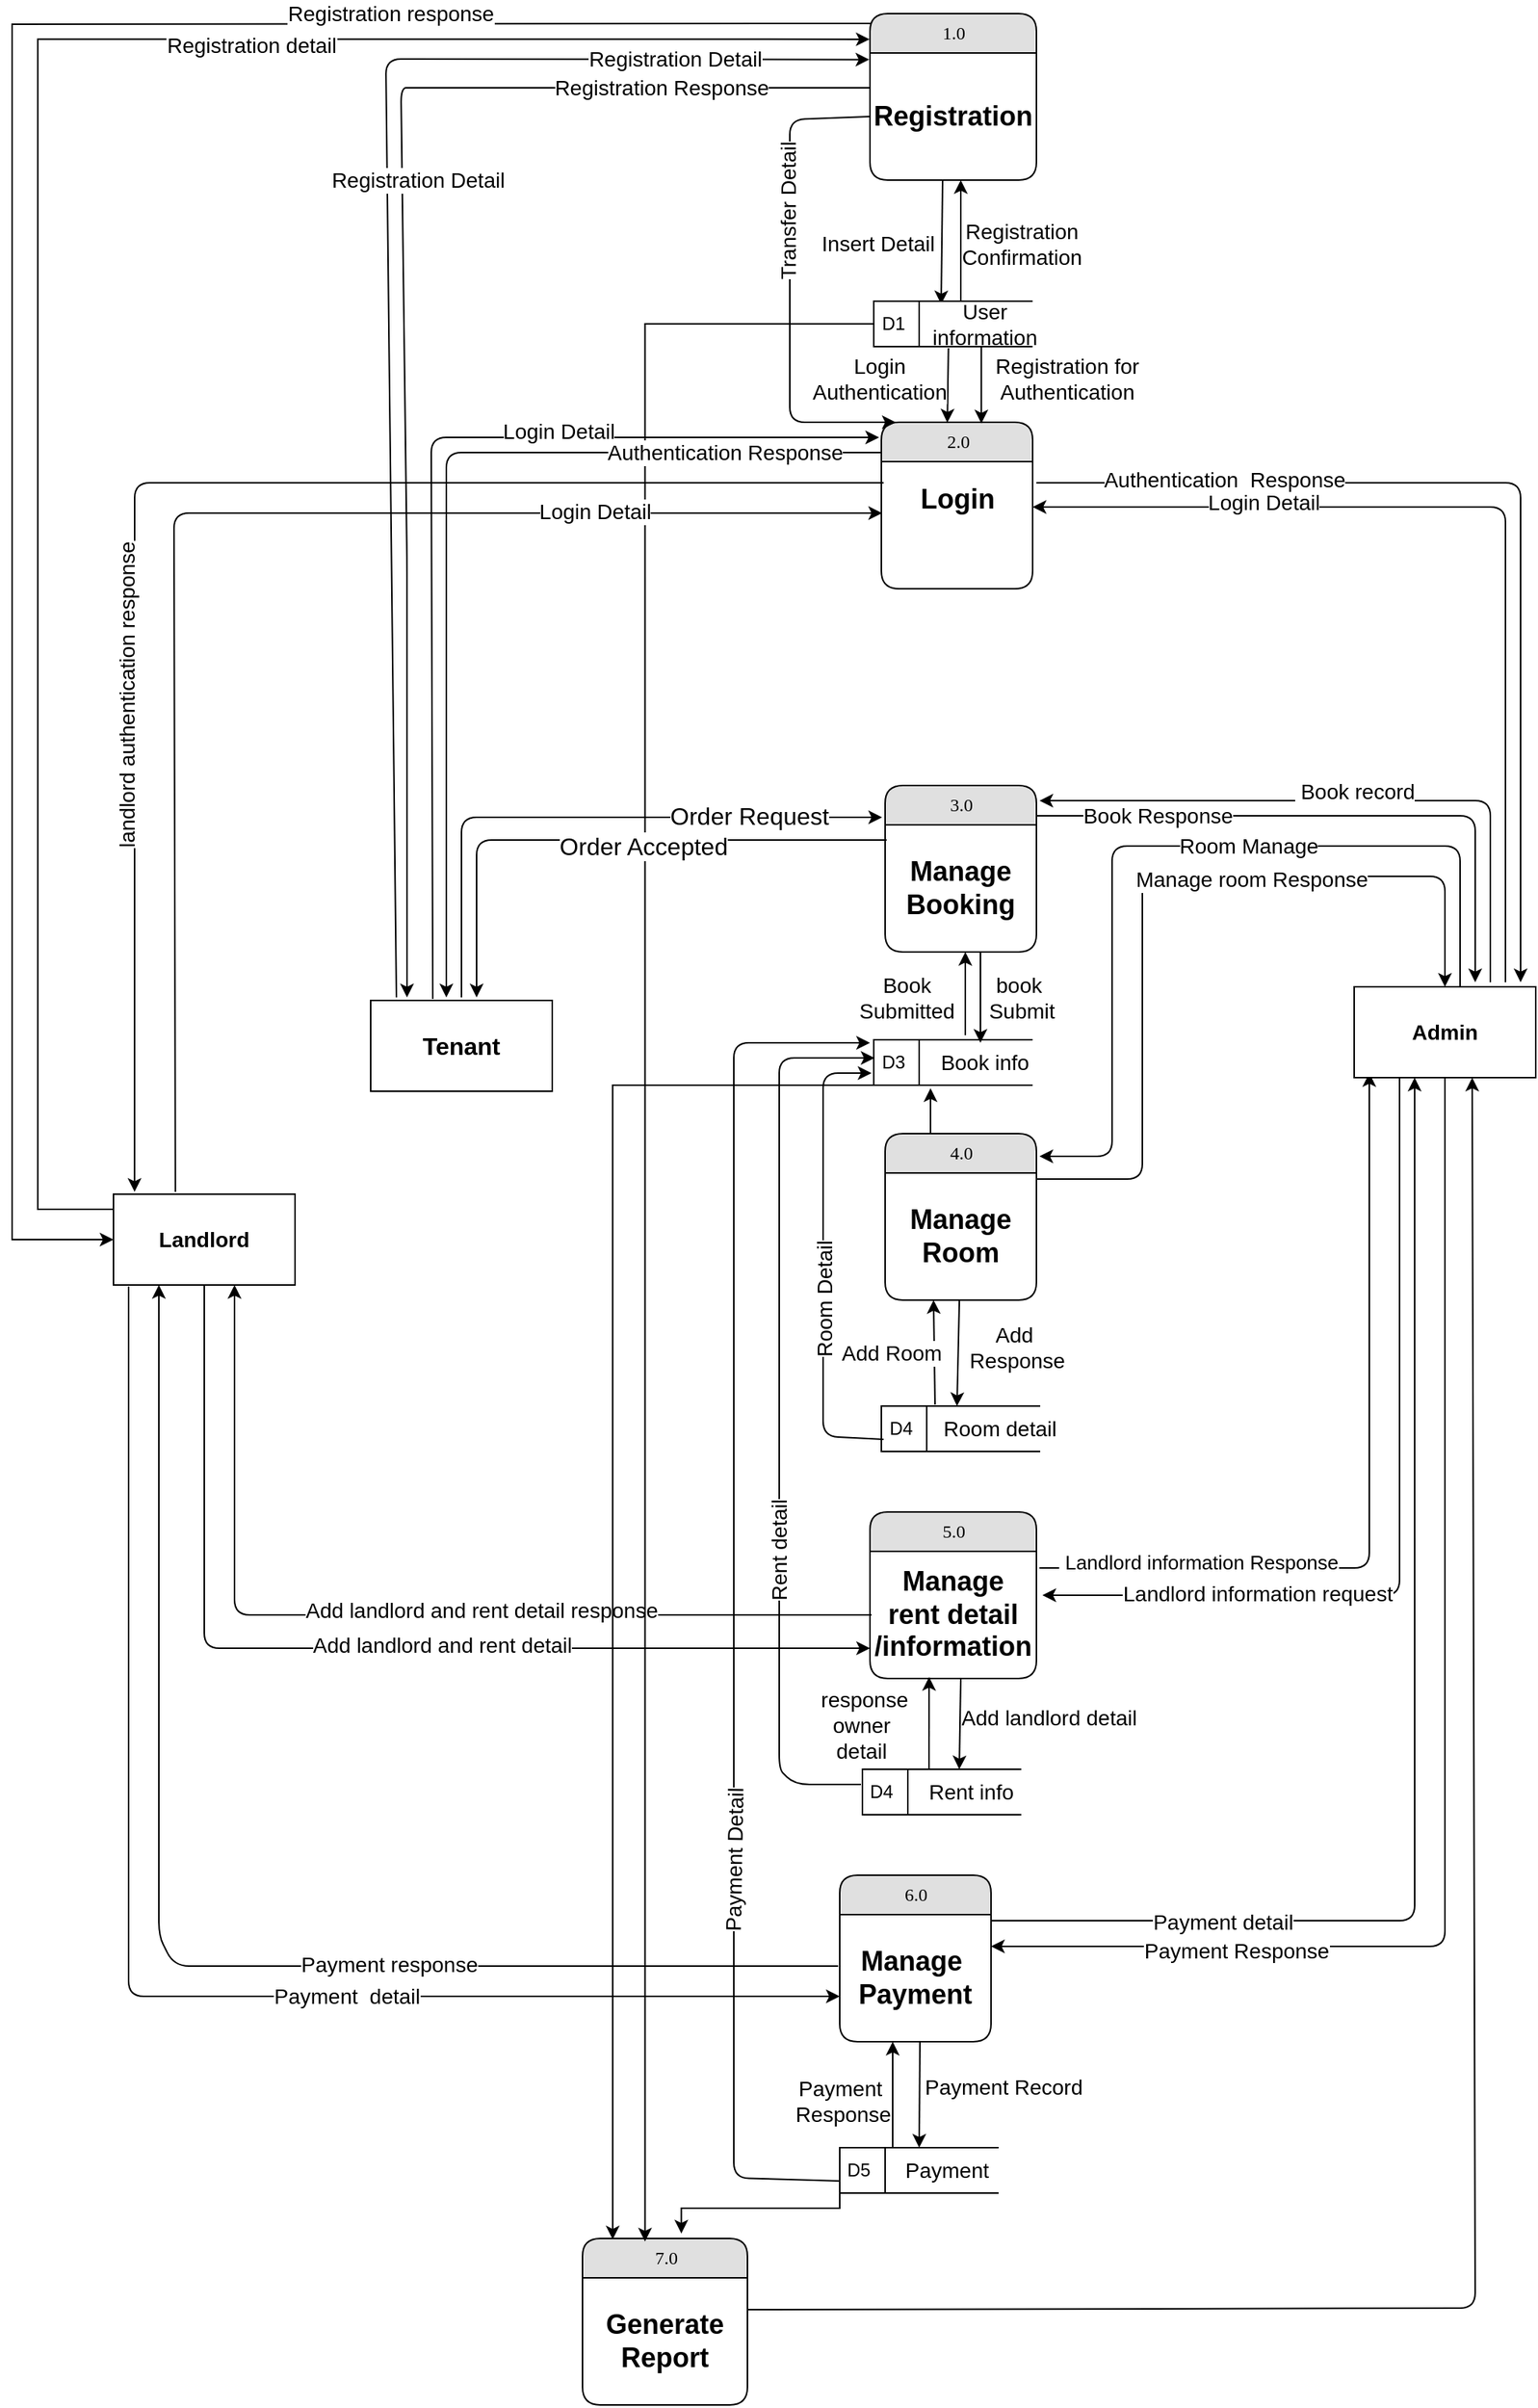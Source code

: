 <mxfile version="13.9.9" type="device" pages="6"><diagram id="VU8rKJI4_j919SRVstLy" name="Level 1 DFD"><mxGraphModel dx="1942" dy="1594" grid="1" gridSize="10" guides="1" tooltips="1" connect="1" arrows="1" fold="1" page="1" pageScale="1" pageWidth="850" pageHeight="1100" math="0" shadow="0"><root><mxCell id="0"/><mxCell id="1" parent="0"/><mxCell id="XU11piPWRpvHI4tcKWjA-1" value="" style="endArrow=classic;startArrow=classic;html=1;fontSize=14;" parent="1" edge="1"><mxGeometry width="50" height="50" relative="1" as="geometry"><mxPoint x="400" y="280" as="sourcePoint"/><mxPoint x="400" y="240" as="targetPoint"/></mxGeometry></mxCell><mxCell id="4uLlZXl7Ltu2JWBYpHDi-1" value="1.0" style="swimlane;html=1;fontStyle=0;childLayout=stackLayout;horizontal=1;startSize=26;fillColor=#e0e0e0;horizontalStack=0;resizeParent=1;resizeLast=0;collapsible=1;marginBottom=0;swimlaneFillColor=#ffffff;align=center;rounded=1;shadow=0;comic=0;labelBackgroundColor=none;strokeWidth=1;fontFamily=Verdana;fontSize=12" parent="1" vertex="1"><mxGeometry x="360" y="-470" width="110" height="110" as="geometry"><mxRectangle x="560" y="74" width="80" height="26" as="alternateBounds"/></mxGeometry></mxCell><mxCell id="4uLlZXl7Ltu2JWBYpHDi-2" value="&lt;b&gt;Registration&lt;br&gt;&lt;/b&gt;" style="text;html=1;strokeColor=none;fillColor=none;align=center;verticalAlign=middle;whiteSpace=wrap;rounded=0;fontSize=18;" parent="4uLlZXl7Ltu2JWBYpHDi-1" vertex="1"><mxGeometry y="26" width="110" height="84" as="geometry"/></mxCell><mxCell id="4uLlZXl7Ltu2JWBYpHDi-3" value="" style="endArrow=classic;html=1;entryX=0.424;entryY=0.067;entryDx=0;entryDy=0;entryPerimeter=0;" parent="4uLlZXl7Ltu2JWBYpHDi-1" target="4uLlZXl7Ltu2JWBYpHDi-20" edge="1"><mxGeometry width="50" height="50" relative="1" as="geometry"><mxPoint x="48" y="110" as="sourcePoint"/><mxPoint x="83" y="160" as="targetPoint"/></mxGeometry></mxCell><mxCell id="4uLlZXl7Ltu2JWBYpHDi-4" value="&lt;font style=&quot;font-size: 14px&quot;&gt;Insert Detail&lt;/font&gt;" style="edgeLabel;html=1;align=center;verticalAlign=middle;resizable=0;points=[];rotation=0;" parent="4uLlZXl7Ltu2JWBYpHDi-3" vertex="1" connectable="0"><mxGeometry x="0.482" relative="1" as="geometry"><mxPoint x="-42.27" y="-19" as="offset"/></mxGeometry></mxCell><mxCell id="4uLlZXl7Ltu2JWBYpHDi-5" value="2.0" style="swimlane;html=1;fontStyle=0;childLayout=stackLayout;horizontal=1;startSize=26;fillColor=#e0e0e0;horizontalStack=0;resizeParent=1;resizeLast=0;collapsible=1;marginBottom=0;swimlaneFillColor=#ffffff;align=center;rounded=1;shadow=0;comic=0;labelBackgroundColor=none;strokeWidth=1;fontFamily=Verdana;fontSize=12" parent="1" vertex="1"><mxGeometry x="367.5" y="-200" width="100" height="110" as="geometry"><mxRectangle x="560" y="74" width="80" height="26" as="alternateBounds"/></mxGeometry></mxCell><mxCell id="4uLlZXl7Ltu2JWBYpHDi-6" value="&lt;b&gt;Login&lt;br&gt;&lt;/b&gt;" style="text;html=1;strokeColor=none;fillColor=none;align=center;verticalAlign=middle;whiteSpace=wrap;rounded=0;fontSize=18;" parent="4uLlZXl7Ltu2JWBYpHDi-5" vertex="1"><mxGeometry y="26" width="100" height="50" as="geometry"/></mxCell><mxCell id="4uLlZXl7Ltu2JWBYpHDi-7" value="3.0" style="swimlane;html=1;fontStyle=0;childLayout=stackLayout;horizontal=1;startSize=26;fillColor=#e0e0e0;horizontalStack=0;resizeParent=1;resizeLast=0;collapsible=1;marginBottom=0;swimlaneFillColor=#ffffff;align=center;rounded=1;shadow=0;comic=0;labelBackgroundColor=none;strokeWidth=1;fontFamily=Verdana;fontSize=12" parent="1" vertex="1"><mxGeometry x="370" y="40" width="100" height="110" as="geometry"><mxRectangle x="560" y="74" width="80" height="26" as="alternateBounds"/></mxGeometry></mxCell><mxCell id="4uLlZXl7Ltu2JWBYpHDi-8" value="" style="endArrow=classic;html=1;" parent="4uLlZXl7Ltu2JWBYpHDi-7" source="4uLlZXl7Ltu2JWBYpHDi-9" edge="1"><mxGeometry width="50" height="50" relative="1" as="geometry"><mxPoint x="50" y="110" as="sourcePoint"/><mxPoint x="100" y="60" as="targetPoint"/></mxGeometry></mxCell><mxCell id="4uLlZXl7Ltu2JWBYpHDi-9" value="&lt;b&gt;Manage Booking&lt;br&gt;&lt;/b&gt;" style="text;html=1;strokeColor=none;fillColor=none;align=center;verticalAlign=middle;whiteSpace=wrap;rounded=0;fontSize=18;" parent="4uLlZXl7Ltu2JWBYpHDi-7" vertex="1"><mxGeometry y="26" width="100" height="84" as="geometry"/></mxCell><mxCell id="4uLlZXl7Ltu2JWBYpHDi-10" value="4.0" style="swimlane;html=1;fontStyle=0;childLayout=stackLayout;horizontal=1;startSize=26;fillColor=#e0e0e0;horizontalStack=0;resizeParent=1;resizeLast=0;collapsible=1;marginBottom=0;swimlaneFillColor=#ffffff;align=center;rounded=1;shadow=0;comic=0;labelBackgroundColor=none;strokeWidth=1;fontFamily=Verdana;fontSize=12" parent="1" vertex="1"><mxGeometry x="370" y="270" width="100" height="110" as="geometry"><mxRectangle x="560" y="74" width="80" height="26" as="alternateBounds"/></mxGeometry></mxCell><mxCell id="4uLlZXl7Ltu2JWBYpHDi-11" value="&lt;b&gt;Manage&lt;br&gt;Room&lt;br&gt;&lt;/b&gt;" style="text;html=1;strokeColor=none;fillColor=none;align=center;verticalAlign=middle;whiteSpace=wrap;rounded=0;fontSize=18;" parent="4uLlZXl7Ltu2JWBYpHDi-10" vertex="1"><mxGeometry y="26" width="100" height="84" as="geometry"/></mxCell><mxCell id="4uLlZXl7Ltu2JWBYpHDi-12" value="5.0" style="swimlane;html=1;fontStyle=0;childLayout=stackLayout;horizontal=1;startSize=26;fillColor=#e0e0e0;horizontalStack=0;resizeParent=1;resizeLast=0;collapsible=1;marginBottom=0;swimlaneFillColor=#ffffff;align=center;rounded=1;shadow=0;comic=0;labelBackgroundColor=none;strokeWidth=1;fontFamily=Verdana;fontSize=12" parent="1" vertex="1"><mxGeometry x="360" y="520" width="110" height="110" as="geometry"><mxRectangle x="560" y="74" width="80" height="26" as="alternateBounds"/></mxGeometry></mxCell><mxCell id="4uLlZXl7Ltu2JWBYpHDi-13" value="&lt;b&gt;Manage&lt;br&gt;rent detail /information&lt;br&gt;&lt;/b&gt;" style="text;html=1;strokeColor=none;fillColor=none;align=center;verticalAlign=middle;whiteSpace=wrap;rounded=0;fontSize=18;" parent="4uLlZXl7Ltu2JWBYpHDi-12" vertex="1"><mxGeometry y="26" width="110" height="84" as="geometry"/></mxCell><mxCell id="4uLlZXl7Ltu2JWBYpHDi-14" value="" style="endArrow=classic;html=1;" parent="4uLlZXl7Ltu2JWBYpHDi-12" edge="1"><mxGeometry width="50" height="50" relative="1" as="geometry"><mxPoint x="60" y="110" as="sourcePoint"/><mxPoint x="59" y="170" as="targetPoint"/></mxGeometry></mxCell><mxCell id="4uLlZXl7Ltu2JWBYpHDi-15" value="&lt;font style=&quot;font-size: 14px&quot;&gt;Add landlord detail&lt;/font&gt;" style="edgeLabel;html=1;align=center;verticalAlign=middle;resizable=0;points=[];" parent="4uLlZXl7Ltu2JWBYpHDi-14" vertex="1" connectable="0"><mxGeometry x="-0.62" y="1" relative="1" as="geometry"><mxPoint x="57" y="14" as="offset"/></mxGeometry></mxCell><mxCell id="60xzgEQf3ZAqLjwWYsw4-8" value="" style="endArrow=classic;html=1;fontSize=14;" parent="4uLlZXl7Ltu2JWBYpHDi-12" edge="1"><mxGeometry width="50" height="50" relative="1" as="geometry"><mxPoint x="-440" y="-150" as="sourcePoint"/><mxPoint y="90" as="targetPoint"/><Array as="points"><mxPoint x="-440" y="90"/><mxPoint y="90"/></Array></mxGeometry></mxCell><mxCell id="fPycMz4OgamxH5kZcela-2" value="Add landlord and rent detail" style="edgeLabel;html=1;align=center;verticalAlign=middle;resizable=0;points=[];fontSize=14;" parent="60xzgEQf3ZAqLjwWYsw4-8" vertex="1" connectable="0"><mxGeometry x="0.166" y="2" relative="1" as="geometry"><mxPoint as="offset"/></mxGeometry></mxCell><mxCell id="Xc7bzY6jzcGPNz9cujFc-3" value="" style="endArrow=classic;html=1;fontSize=14;exitX=0.009;exitY=0.5;exitDx=0;exitDy=0;exitPerimeter=0;" parent="4uLlZXl7Ltu2JWBYpHDi-12" source="4uLlZXl7Ltu2JWBYpHDi-13" edge="1"><mxGeometry width="50" height="50" relative="1" as="geometry"><mxPoint x="-40" y="70" as="sourcePoint"/><mxPoint x="-420" y="-150" as="targetPoint"/><Array as="points"><mxPoint x="-420" y="68"/></Array></mxGeometry></mxCell><mxCell id="fPycMz4OgamxH5kZcela-3" value="Add landlord and rent detail response" style="edgeLabel;html=1;align=center;verticalAlign=middle;resizable=0;points=[];fontSize=14;" parent="Xc7bzY6jzcGPNz9cujFc-3" vertex="1" connectable="0"><mxGeometry x="-0.193" y="-3" relative="1" as="geometry"><mxPoint as="offset"/></mxGeometry></mxCell><mxCell id="4uLlZXl7Ltu2JWBYpHDi-16" value="6.0" style="swimlane;html=1;fontStyle=0;childLayout=stackLayout;horizontal=1;startSize=26;fillColor=#e0e0e0;horizontalStack=0;resizeParent=1;resizeLast=0;collapsible=1;marginBottom=0;swimlaneFillColor=#ffffff;align=center;rounded=1;shadow=0;comic=0;labelBackgroundColor=none;strokeWidth=1;fontFamily=Verdana;fontSize=12" parent="1" vertex="1"><mxGeometry x="340" y="760" width="100" height="110" as="geometry"><mxRectangle x="560" y="74" width="80" height="26" as="alternateBounds"/></mxGeometry></mxCell><mxCell id="4uLlZXl7Ltu2JWBYpHDi-17" value="&lt;b&gt;Manage&amp;nbsp;&lt;br&gt;Payment&lt;br&gt;&lt;/b&gt;" style="text;html=1;strokeColor=none;fillColor=none;align=center;verticalAlign=middle;whiteSpace=wrap;rounded=0;fontSize=18;" parent="4uLlZXl7Ltu2JWBYpHDi-16" vertex="1"><mxGeometry y="26" width="100" height="84" as="geometry"/></mxCell><mxCell id="4uLlZXl7Ltu2JWBYpHDi-18" value="7.0" style="swimlane;html=1;fontStyle=0;childLayout=stackLayout;horizontal=1;startSize=26;fillColor=#e0e0e0;horizontalStack=0;resizeParent=1;resizeLast=0;collapsible=1;marginBottom=0;swimlaneFillColor=#ffffff;align=center;rounded=1;shadow=0;comic=0;labelBackgroundColor=none;strokeWidth=1;fontFamily=Verdana;fontSize=12" parent="1" vertex="1"><mxGeometry x="170" y="1000" width="109" height="110" as="geometry"><mxRectangle x="560" y="74" width="80" height="26" as="alternateBounds"/></mxGeometry></mxCell><mxCell id="4uLlZXl7Ltu2JWBYpHDi-19" value="&lt;b&gt;Generate&lt;br&gt;Report&lt;br&gt;&lt;/b&gt;" style="text;html=1;strokeColor=none;fillColor=none;align=center;verticalAlign=middle;whiteSpace=wrap;rounded=0;fontSize=18;" parent="4uLlZXl7Ltu2JWBYpHDi-18" vertex="1"><mxGeometry y="26" width="109" height="84" as="geometry"/></mxCell><mxCell id="oLV1OSzcZXl_9ZT7MtlU-1" style="edgeStyle=orthogonalEdgeStyle;rounded=0;orthogonalLoop=1;jettySize=auto;html=1;exitX=0;exitY=0.5;exitDx=0;exitDy=0;entryX=0.379;entryY=0.018;entryDx=0;entryDy=0;entryPerimeter=0;startArrow=none;startFill=0;endArrow=classic;endFill=1;" parent="1" source="4uLlZXl7Ltu2JWBYpHDi-20" target="4uLlZXl7Ltu2JWBYpHDi-18" edge="1"><mxGeometry relative="1" as="geometry"/></mxCell><mxCell id="4uLlZXl7Ltu2JWBYpHDi-20" value="D1" style="html=1;dashed=0;whitespace=wrap;shape=mxgraph.dfd.dataStoreID;align=left;spacingLeft=3;points=[[0,0],[0.5,0],[1,0],[0,0.5],[1,0.5],[0,1],[0.5,1],[1,1]];" parent="1" vertex="1"><mxGeometry x="362.5" y="-280" width="105" height="30" as="geometry"/></mxCell><mxCell id="4uLlZXl7Ltu2JWBYpHDi-21" value="&lt;font style=&quot;font-size: 14px&quot;&gt;User information&lt;/font&gt;" style="text;html=1;strokeColor=none;fillColor=none;align=center;verticalAlign=middle;whiteSpace=wrap;rounded=0;" parent="1" vertex="1"><mxGeometry x="386" y="-275" width="100" height="20" as="geometry"/></mxCell><mxCell id="4uLlZXl7Ltu2JWBYpHDi-22" value="" style="endArrow=none;html=1;exitX=0.436;exitY=0.002;exitDx=0;exitDy=0;exitPerimeter=0;entryX=0.47;entryY=1.033;entryDx=0;entryDy=0;entryPerimeter=0;startArrow=classic;startFill=1;endFill=0;" parent="1" source="4uLlZXl7Ltu2JWBYpHDi-5" target="4uLlZXl7Ltu2JWBYpHDi-20" edge="1"><mxGeometry width="50" height="50" relative="1" as="geometry"><mxPoint x="413" y="-198" as="sourcePoint"/><mxPoint x="413" y="-255" as="targetPoint"/></mxGeometry></mxCell><mxCell id="4uLlZXl7Ltu2JWBYpHDi-23" value="&lt;span style=&quot;font-size: 14px&quot;&gt;Login &lt;br&gt;Authentication&lt;/span&gt;" style="edgeLabel;html=1;align=center;verticalAlign=middle;resizable=0;points=[];" parent="4uLlZXl7Ltu2JWBYpHDi-22" vertex="1" connectable="0"><mxGeometry x="0.43" y="-4" relative="1" as="geometry"><mxPoint x="-50" y="5" as="offset"/></mxGeometry></mxCell><mxCell id="4uLlZXl7Ltu2JWBYpHDi-24" value="" style="endArrow=classic;html=1;entryX=0.661;entryY=0.007;entryDx=0;entryDy=0;entryPerimeter=0;exitX=0.677;exitY=1;exitDx=0;exitDy=0;exitPerimeter=0;" parent="1" source="4uLlZXl7Ltu2JWBYpHDi-20" target="4uLlZXl7Ltu2JWBYpHDi-5" edge="1"><mxGeometry width="50" height="50" relative="1" as="geometry"><mxPoint x="424" y="-90" as="sourcePoint"/><mxPoint x="443.5" y="-50" as="targetPoint"/></mxGeometry></mxCell><mxCell id="4uLlZXl7Ltu2JWBYpHDi-25" value="&lt;font style=&quot;font-size: 14px&quot;&gt;Registration for &lt;br&gt;Authentication&lt;/font&gt;" style="edgeLabel;html=1;align=center;verticalAlign=middle;resizable=0;points=[];" parent="4uLlZXl7Ltu2JWBYpHDi-24" vertex="1" connectable="0"><mxGeometry x="0.6" y="1" relative="1" as="geometry"><mxPoint x="55" y="-20" as="offset"/></mxGeometry></mxCell><mxCell id="4uLlZXl7Ltu2JWBYpHDi-26" value="" style="endArrow=classic;html=1;exitX=0.643;exitY=0;exitDx=0;exitDy=0;exitPerimeter=0;" parent="1" edge="1"><mxGeometry width="50" height="50" relative="1" as="geometry"><mxPoint x="420.015" y="-280" as="sourcePoint"/><mxPoint x="420" y="-360" as="targetPoint"/></mxGeometry></mxCell><mxCell id="4uLlZXl7Ltu2JWBYpHDi-27" value="&lt;font style=&quot;font-size: 14px&quot;&gt;Registration &lt;br&gt;Confirmation&lt;/font&gt;" style="edgeLabel;html=1;align=center;verticalAlign=middle;resizable=0;points=[];" parent="4uLlZXl7Ltu2JWBYpHDi-26" vertex="1" connectable="0"><mxGeometry x="-0.31" relative="1" as="geometry"><mxPoint x="39.99" y="-10.99" as="offset"/></mxGeometry></mxCell><mxCell id="oLV1OSzcZXl_9ZT7MtlU-2" style="edgeStyle=orthogonalEdgeStyle;rounded=0;orthogonalLoop=1;jettySize=auto;html=1;exitX=0;exitY=1;exitDx=0;exitDy=0;entryX=0.183;entryY=0.006;entryDx=0;entryDy=0;entryPerimeter=0;startArrow=none;startFill=0;endArrow=classic;endFill=1;" parent="1" source="4uLlZXl7Ltu2JWBYpHDi-30" target="4uLlZXl7Ltu2JWBYpHDi-18" edge="1"><mxGeometry relative="1" as="geometry"><Array as="points"><mxPoint x="190" y="238"/></Array></mxGeometry></mxCell><mxCell id="4uLlZXl7Ltu2JWBYpHDi-30" value="D3" style="html=1;dashed=0;whitespace=wrap;shape=mxgraph.dfd.dataStoreID;align=left;spacingLeft=3;points=[[0,0],[0.5,0],[1,0],[0,0.5],[1,0.5],[0,1],[0.5,1],[1,1]];" parent="1" vertex="1"><mxGeometry x="362.5" y="208" width="105" height="30" as="geometry"/></mxCell><mxCell id="4uLlZXl7Ltu2JWBYpHDi-31" value="&lt;span style=&quot;font-size: 14px&quot;&gt;Book info&lt;/span&gt;" style="text;html=1;strokeColor=none;fillColor=none;align=center;verticalAlign=middle;whiteSpace=wrap;rounded=0;" parent="1" vertex="1"><mxGeometry x="386" y="213" width="100" height="20" as="geometry"/></mxCell><mxCell id="4uLlZXl7Ltu2JWBYpHDi-32" value="" style="endArrow=classic;html=1;exitX=0.63;exitY=1;exitDx=0;exitDy=0;exitPerimeter=0;" parent="1" source="4uLlZXl7Ltu2JWBYpHDi-9" edge="1"><mxGeometry width="50" height="50" relative="1" as="geometry"><mxPoint x="505" y="170" as="sourcePoint"/><mxPoint x="433" y="210" as="targetPoint"/></mxGeometry></mxCell><mxCell id="4uLlZXl7Ltu2JWBYpHDi-33" value="&lt;font style=&quot;font-size: 14px&quot;&gt;book&amp;nbsp;&lt;br&gt;Submit&lt;/font&gt;" style="edgeLabel;html=1;align=center;verticalAlign=middle;resizable=0;points=[];" parent="4uLlZXl7Ltu2JWBYpHDi-32" vertex="1" connectable="0"><mxGeometry x="0.56" y="1" relative="1" as="geometry"><mxPoint x="26" y="-17" as="offset"/></mxGeometry></mxCell><mxCell id="4uLlZXl7Ltu2JWBYpHDi-34" value="" style="endArrow=classic;html=1;" parent="1" edge="1"><mxGeometry width="50" height="50" relative="1" as="geometry"><mxPoint x="423" y="205" as="sourcePoint"/><mxPoint x="423" y="150" as="targetPoint"/></mxGeometry></mxCell><mxCell id="4uLlZXl7Ltu2JWBYpHDi-35" value="&lt;font style=&quot;font-size: 14px&quot;&gt;Book&amp;nbsp;&lt;br&gt;Submitted&amp;nbsp;&lt;/font&gt;" style="edgeLabel;html=1;align=center;verticalAlign=middle;resizable=0;points=[];" parent="4uLlZXl7Ltu2JWBYpHDi-34" vertex="1" connectable="0"><mxGeometry x="-0.522" y="-3" relative="1" as="geometry"><mxPoint x="-40" y="-12" as="offset"/></mxGeometry></mxCell><mxCell id="4uLlZXl7Ltu2JWBYpHDi-36" value="D4" style="html=1;dashed=0;whitespace=wrap;shape=mxgraph.dfd.dataStoreID;align=left;spacingLeft=3;points=[[0,0],[0.5,0],[1,0],[0,0.5],[1,0.5],[0,1],[0.5,1],[1,1]];" parent="1" vertex="1"><mxGeometry x="367.5" y="450" width="105" height="30" as="geometry"/></mxCell><mxCell id="4uLlZXl7Ltu2JWBYpHDi-37" value="&lt;span style=&quot;font-size: 14px&quot;&gt;Room detail&lt;/span&gt;" style="text;html=1;strokeColor=none;fillColor=none;align=center;verticalAlign=middle;whiteSpace=wrap;rounded=0;" parent="1" vertex="1"><mxGeometry x="396" y="455" width="100" height="20" as="geometry"/></mxCell><mxCell id="4uLlZXl7Ltu2JWBYpHDi-38" value="" style="endArrow=classic;html=1;entryX=0.32;entryY=1;entryDx=0;entryDy=0;entryPerimeter=0;exitX=0.338;exitY=-0.033;exitDx=0;exitDy=0;exitPerimeter=0;" parent="1" source="4uLlZXl7Ltu2JWBYpHDi-36" target="4uLlZXl7Ltu2JWBYpHDi-11" edge="1"><mxGeometry width="50" height="50" relative="1" as="geometry"><mxPoint x="402" y="446" as="sourcePoint"/><mxPoint x="392" y="380" as="targetPoint"/></mxGeometry></mxCell><mxCell id="4uLlZXl7Ltu2JWBYpHDi-39" value="&lt;span style=&quot;font-size: 14px&quot;&gt;Add Room&lt;/span&gt;" style="edgeLabel;html=1;align=center;verticalAlign=middle;resizable=0;points=[];" parent="4uLlZXl7Ltu2JWBYpHDi-38" vertex="1" connectable="0"><mxGeometry x="-0.6" relative="1" as="geometry"><mxPoint x="-29" y="-20.1" as="offset"/></mxGeometry></mxCell><mxCell id="4uLlZXl7Ltu2JWBYpHDi-40" value="" style="endArrow=classic;html=1;entryX=0.5;entryY=0;entryDx=0;entryDy=0;" parent="1" source="4uLlZXl7Ltu2JWBYpHDi-11" edge="1"><mxGeometry width="50" height="50" relative="1" as="geometry"><mxPoint x="422.5" y="380" as="sourcePoint"/><mxPoint x="417.5" y="450" as="targetPoint"/></mxGeometry></mxCell><mxCell id="4uLlZXl7Ltu2JWBYpHDi-41" value="&lt;font style=&quot;font-size: 14px&quot;&gt;Add&lt;br&gt;&amp;nbsp;Response&lt;/font&gt;" style="edgeLabel;html=1;align=center;verticalAlign=middle;resizable=0;points=[];" parent="4uLlZXl7Ltu2JWBYpHDi-40" vertex="1" connectable="0"><mxGeometry x="-0.42" y="2" relative="1" as="geometry"><mxPoint x="34.38" y="9.96" as="offset"/></mxGeometry></mxCell><mxCell id="4uLlZXl7Ltu2JWBYpHDi-42" value="D4" style="html=1;dashed=0;whitespace=wrap;shape=mxgraph.dfd.dataStoreID;align=left;spacingLeft=3;points=[[0,0],[0.5,0],[1,0],[0,0.5],[1,0.5],[0,1],[0.5,1],[1,1]];" parent="1" vertex="1"><mxGeometry x="355" y="690" width="105" height="30" as="geometry"/></mxCell><mxCell id="4uLlZXl7Ltu2JWBYpHDi-43" value="&lt;span style=&quot;font-size: 14px&quot;&gt;Rent info&lt;/span&gt;" style="text;html=1;strokeColor=none;fillColor=none;align=center;verticalAlign=middle;whiteSpace=wrap;rounded=0;" parent="1" vertex="1"><mxGeometry x="377" y="695" width="100" height="20" as="geometry"/></mxCell><mxCell id="4uLlZXl7Ltu2JWBYpHDi-44" value="" style="endArrow=classic;html=1;entryX=0.355;entryY=1.024;entryDx=0;entryDy=0;entryPerimeter=0;" parent="1" edge="1"><mxGeometry width="50" height="50" relative="1" as="geometry"><mxPoint x="399" y="690" as="sourcePoint"/><mxPoint x="399.05" y="629.016" as="targetPoint"/></mxGeometry></mxCell><mxCell id="60xzgEQf3ZAqLjwWYsw4-1" value="&lt;font style=&quot;font-size: 14px&quot;&gt;&amp;nbsp;response &lt;br&gt;owner&lt;br&gt;detail&lt;br&gt;&lt;/font&gt;" style="edgeLabel;html=1;align=center;verticalAlign=middle;resizable=0;points=[];fontSize=14;" parent="4uLlZXl7Ltu2JWBYpHDi-44" vertex="1" connectable="0"><mxGeometry x="-0.562" y="-1" relative="1" as="geometry"><mxPoint x="-46" y="-16" as="offset"/></mxGeometry></mxCell><mxCell id="4uLlZXl7Ltu2JWBYpHDi-46" value="" style="endArrow=classic;html=1;entryX=0.25;entryY=1;entryDx=0;entryDy=0;" parent="1" edge="1"><mxGeometry width="50" height="50" relative="1" as="geometry"><mxPoint x="375" y="940" as="sourcePoint"/><mxPoint x="375" y="870" as="targetPoint"/></mxGeometry></mxCell><mxCell id="4uLlZXl7Ltu2JWBYpHDi-47" value="&lt;span style=&quot;font-size: 14px;&quot;&gt;Payment&lt;br&gt;&amp;nbsp;Response&lt;br&gt;&lt;/span&gt;" style="edgeLabel;html=1;align=center;verticalAlign=middle;resizable=0;points=[];" parent="4uLlZXl7Ltu2JWBYpHDi-46" vertex="1" connectable="0"><mxGeometry x="-0.62" y="1" relative="1" as="geometry"><mxPoint x="-34" y="-18" as="offset"/></mxGeometry></mxCell><mxCell id="4uLlZXl7Ltu2JWBYpHDi-48" value="" style="endArrow=classic;html=1;exitX=1.018;exitY=0.131;exitDx=0;exitDy=0;exitPerimeter=0;" parent="1" source="4uLlZXl7Ltu2JWBYpHDi-13" edge="1"><mxGeometry width="50" height="50" relative="1" as="geometry"><mxPoint x="540" y="560" as="sourcePoint"/><mxPoint x="690" y="230" as="targetPoint"/><Array as="points"><mxPoint x="690" y="557"/></Array></mxGeometry></mxCell><mxCell id="4uLlZXl7Ltu2JWBYpHDi-49" value="&lt;span style=&quot;font-size: 13px&quot;&gt;&amp;nbsp;Landlord information Response&lt;/span&gt;" style="edgeLabel;html=1;align=center;verticalAlign=middle;resizable=0;points=[];" parent="4uLlZXl7Ltu2JWBYpHDi-48" vertex="1" connectable="0"><mxGeometry x="-0.62" y="1" relative="1" as="geometry"><mxPoint x="1" y="-3" as="offset"/></mxGeometry></mxCell><mxCell id="4uLlZXl7Ltu2JWBYpHDi-50" value="" style="endArrow=classic;html=1;entryX=1.036;entryY=0.345;entryDx=0;entryDy=0;exitX=0.25;exitY=1;exitDx=0;exitDy=0;entryPerimeter=0;" parent="1" source="4uLlZXl7Ltu2JWBYpHDi-59" target="4uLlZXl7Ltu2JWBYpHDi-13" edge="1"><mxGeometry width="50" height="50" relative="1" as="geometry"><mxPoint x="760" y="630" as="sourcePoint"/><mxPoint x="590" y="630" as="targetPoint"/><Array as="points"><mxPoint x="710" y="575"/></Array></mxGeometry></mxCell><mxCell id="sdx2_kt3gBnaldi8R2B9-1" value="Landlord information request" style="edgeLabel;html=1;align=center;verticalAlign=middle;resizable=0;points=[];fontSize=14;" parent="4uLlZXl7Ltu2JWBYpHDi-50" vertex="1" connectable="0"><mxGeometry x="0.51" y="-1" relative="1" as="geometry"><mxPoint as="offset"/></mxGeometry></mxCell><mxCell id="4uLlZXl7Ltu2JWBYpHDi-52" value="" style="endArrow=classic;html=1;entryX=0.333;entryY=1;entryDx=0;entryDy=0;entryPerimeter=0;" parent="1" target="4uLlZXl7Ltu2JWBYpHDi-59" edge="1"><mxGeometry width="50" height="50" relative="1" as="geometry"><mxPoint x="440" y="790" as="sourcePoint"/><mxPoint x="710" y="690" as="targetPoint"/><Array as="points"><mxPoint x="720" y="790"/></Array></mxGeometry></mxCell><mxCell id="jwT9J065JI9_x-ZafS6d-1" value="Payment detail" style="edgeLabel;html=1;align=center;verticalAlign=middle;resizable=0;points=[];fontSize=14;" parent="4uLlZXl7Ltu2JWBYpHDi-52" vertex="1" connectable="0"><mxGeometry x="-0.636" y="-1" relative="1" as="geometry"><mxPoint as="offset"/></mxGeometry></mxCell><mxCell id="oLV1OSzcZXl_9ZT7MtlU-3" style="edgeStyle=orthogonalEdgeStyle;rounded=0;orthogonalLoop=1;jettySize=auto;html=1;exitX=0;exitY=1;exitDx=0;exitDy=0;entryX=0.599;entryY=-0.03;entryDx=0;entryDy=0;entryPerimeter=0;startArrow=none;startFill=0;endArrow=classic;endFill=1;" parent="1" source="4uLlZXl7Ltu2JWBYpHDi-54" target="4uLlZXl7Ltu2JWBYpHDi-18" edge="1"><mxGeometry relative="1" as="geometry"><Array as="points"><mxPoint x="340" y="980"/><mxPoint x="235" y="980"/></Array></mxGeometry></mxCell><mxCell id="4uLlZXl7Ltu2JWBYpHDi-54" value="D5" style="html=1;dashed=0;whitespace=wrap;shape=mxgraph.dfd.dataStoreID;align=left;spacingLeft=3;points=[[0,0],[0.5,0],[1,0],[0,0.5],[1,0.5],[0,1],[0.5,1],[1,1]];" parent="1" vertex="1"><mxGeometry x="340" y="940" width="105" height="30" as="geometry"/></mxCell><mxCell id="4uLlZXl7Ltu2JWBYpHDi-55" value="&lt;span style=&quot;font-size: 14px&quot;&gt;Payment&lt;/span&gt;" style="text;html=1;strokeColor=none;fillColor=none;align=center;verticalAlign=middle;whiteSpace=wrap;rounded=0;" parent="1" vertex="1"><mxGeometry x="361" y="945" width="100" height="20" as="geometry"/></mxCell><mxCell id="4uLlZXl7Ltu2JWBYpHDi-56" value="" style="endArrow=classic;html=1;entryX=0.5;entryY=0;entryDx=0;entryDy=0;" parent="1" target="4uLlZXl7Ltu2JWBYpHDi-54" edge="1"><mxGeometry width="50" height="50" relative="1" as="geometry"><mxPoint x="393" y="870" as="sourcePoint"/><mxPoint x="432.5" y="830" as="targetPoint"/></mxGeometry></mxCell><mxCell id="4uLlZXl7Ltu2JWBYpHDi-57" value="&lt;span style=&quot;font-size: 14px&quot;&gt;Payment Record&lt;/span&gt;" style="edgeLabel;html=1;align=center;verticalAlign=middle;resizable=0;points=[];" parent="4uLlZXl7Ltu2JWBYpHDi-56" vertex="1" connectable="0"><mxGeometry x="-0.62" y="1" relative="1" as="geometry"><mxPoint x="54" y="16" as="offset"/></mxGeometry></mxCell><mxCell id="4uLlZXl7Ltu2JWBYpHDi-58" value="&lt;font size=&quot;3&quot;&gt;&lt;b&gt;Tenant&lt;/b&gt;&lt;/font&gt;" style="rounded=0;whiteSpace=wrap;html=1;" parent="1" vertex="1"><mxGeometry x="30" y="182" width="120" height="60" as="geometry"/></mxCell><mxCell id="4uLlZXl7Ltu2JWBYpHDi-59" value="&lt;b&gt;&lt;font style=&quot;font-size: 14px&quot;&gt;Admin&lt;/font&gt;&lt;/b&gt;" style="rounded=0;whiteSpace=wrap;html=1;" parent="1" vertex="1"><mxGeometry x="680" y="173" width="120" height="60" as="geometry"/></mxCell><mxCell id="4uLlZXl7Ltu2JWBYpHDi-60" value="" style="endArrow=classic;html=1;entryX=-0.004;entryY=0.052;entryDx=0;entryDy=0;entryPerimeter=0;" parent="1" target="4uLlZXl7Ltu2JWBYpHDi-2" edge="1"><mxGeometry width="50" height="50" relative="1" as="geometry"><mxPoint x="47" y="180" as="sourcePoint"/><mxPoint x="359" y="-440" as="targetPoint"/><Array as="points"><mxPoint x="40" y="-440"/></Array></mxGeometry></mxCell><mxCell id="4uLlZXl7Ltu2JWBYpHDi-61" value="" style="endArrow=classic;html=1;entryX=1;entryY=0.5;entryDx=0;entryDy=0;" parent="1" edge="1"><mxGeometry width="50" height="50" relative="1" as="geometry"><mxPoint x="780" y="170" as="sourcePoint"/><mxPoint x="467.5" y="-144" as="targetPoint"/><Array as="points"><mxPoint x="780" y="-144"/></Array></mxGeometry></mxCell><mxCell id="4uLlZXl7Ltu2JWBYpHDi-62" value="&lt;font style=&quot;font-size: 14px&quot;&gt;Login Detail&lt;/font&gt;" style="edgeLabel;html=1;align=center;verticalAlign=middle;resizable=0;points=[];" parent="4uLlZXl7Ltu2JWBYpHDi-61" vertex="1" connectable="0"><mxGeometry x="-0.62" y="2" relative="1" as="geometry"><mxPoint x="-158" y="-198" as="offset"/></mxGeometry></mxCell><mxCell id="4uLlZXl7Ltu2JWBYpHDi-63" value="" style="endArrow=classic;html=1;exitX=0;exitY=0.5;exitDx=0;exitDy=0;" parent="1" source="4uLlZXl7Ltu2JWBYpHDi-2" edge="1"><mxGeometry width="50" height="50" relative="1" as="geometry"><mxPoint x="307" y="-400" as="sourcePoint"/><mxPoint x="377.0" y="-200" as="targetPoint"/><Array as="points"><mxPoint x="307" y="-400"/><mxPoint x="307" y="-200"/></Array></mxGeometry></mxCell><mxCell id="4uLlZXl7Ltu2JWBYpHDi-64" value="&lt;font style=&quot;font-size: 14px&quot;&gt;Transfer Detail&lt;/font&gt;" style="edgeLabel;html=1;align=center;verticalAlign=middle;resizable=0;points=[];rotation=-90;" parent="4uLlZXl7Ltu2JWBYpHDi-63" vertex="1" connectable="0"><mxGeometry x="-0.62" y="2" relative="1" as="geometry"><mxPoint x="-3" y="52.04" as="offset"/></mxGeometry></mxCell><mxCell id="4uLlZXl7Ltu2JWBYpHDi-65" value="" style="endArrow=classic;html=1;exitX=0.005;exitY=0.182;exitDx=0;exitDy=0;exitPerimeter=0;" parent="1" source="4uLlZXl7Ltu2JWBYpHDi-5" edge="1"><mxGeometry width="50" height="50" relative="1" as="geometry"><mxPoint x="110" y="70" as="sourcePoint"/><mxPoint x="80" y="180" as="targetPoint"/><Array as="points"><mxPoint x="80" y="-180"/></Array></mxGeometry></mxCell><mxCell id="4uLlZXl7Ltu2JWBYpHDi-66" value="" style="endArrow=classic;html=1;" parent="1" edge="1"><mxGeometry width="50" height="50" relative="1" as="geometry"><mxPoint x="470" y="-160" as="sourcePoint"/><mxPoint x="790" y="170" as="targetPoint"/><Array as="points"><mxPoint x="790" y="-160"/></Array></mxGeometry></mxCell><mxCell id="4uLlZXl7Ltu2JWBYpHDi-67" value="&lt;font style=&quot;font-size: 14px&quot;&gt;Authentication&amp;nbsp; Response&lt;/font&gt;" style="edgeLabel;html=1;align=center;verticalAlign=middle;resizable=0;points=[];" parent="4uLlZXl7Ltu2JWBYpHDi-66" vertex="1" connectable="0"><mxGeometry x="-0.62" y="2" relative="1" as="geometry"><mxPoint as="offset"/></mxGeometry></mxCell><mxCell id="4uLlZXl7Ltu2JWBYpHDi-68" value="" style="endArrow=classic;html=1;exitX=0.003;exitY=0.274;exitDx=0;exitDy=0;exitPerimeter=0;" parent="1" source="4uLlZXl7Ltu2JWBYpHDi-2" edge="1"><mxGeometry width="50" height="50" relative="1" as="geometry"><mxPoint x="360" y="-421" as="sourcePoint"/><mxPoint x="54" y="180" as="targetPoint"/><Array as="points"><mxPoint x="63.96" y="-421"/><mxPoint x="50" y="-421"/><mxPoint x="53.96" y="-111"/></Array></mxGeometry></mxCell><mxCell id="4uLlZXl7Ltu2JWBYpHDi-69" value="&lt;font style=&quot;font-size: 14px&quot;&gt;Authentication Response&lt;/font&gt;" style="edgeLabel;html=1;align=center;verticalAlign=middle;resizable=0;points=[];" parent="4uLlZXl7Ltu2JWBYpHDi-68" vertex="1" connectable="0"><mxGeometry x="-0.569" y="4" relative="1" as="geometry"><mxPoint x="100" y="237" as="offset"/></mxGeometry></mxCell><mxCell id="4uLlZXl7Ltu2JWBYpHDi-70" value="&lt;span style=&quot;font-size: 14px&quot;&gt;Registration Response&lt;/span&gt;" style="edgeLabel;html=1;align=center;verticalAlign=middle;resizable=0;points=[];" parent="4uLlZXl7Ltu2JWBYpHDi-68" vertex="1" connectable="0"><mxGeometry x="-0.706" y="3" relative="1" as="geometry"><mxPoint x="-5" y="-3" as="offset"/></mxGeometry></mxCell><mxCell id="4uLlZXl7Ltu2JWBYpHDi-71" value="" style="endArrow=classic;html=1;exitX=0.342;exitY=-0.017;exitDx=0;exitDy=0;exitPerimeter=0;" parent="1" source="4uLlZXl7Ltu2JWBYpHDi-58" edge="1"><mxGeometry width="50" height="50" relative="1" as="geometry"><mxPoint x="70" y="172" as="sourcePoint"/><mxPoint x="366" y="-190" as="targetPoint"/><Array as="points"><mxPoint x="70" y="-190"/></Array></mxGeometry></mxCell><mxCell id="4uLlZXl7Ltu2JWBYpHDi-72" value="&lt;font style=&quot;font-size: 14px&quot;&gt;Registration Detail&lt;/font&gt;" style="edgeLabel;html=1;align=center;verticalAlign=middle;resizable=0;points=[];rotation=0;" parent="4uLlZXl7Ltu2JWBYpHDi-71" vertex="1" connectable="0"><mxGeometry x="-0.62" y="2" relative="1" as="geometry"><mxPoint x="162" y="-495" as="offset"/></mxGeometry></mxCell><mxCell id="4uLlZXl7Ltu2JWBYpHDi-73" value="&lt;span style=&quot;font-size: 14px&quot;&gt;Login Detail&lt;/span&gt;" style="edgeLabel;html=1;align=center;verticalAlign=middle;resizable=0;points=[];" parent="4uLlZXl7Ltu2JWBYpHDi-71" vertex="1" connectable="0"><mxGeometry x="0.617" y="-3" relative="1" as="geometry"><mxPoint x="-85" y="-7" as="offset"/></mxGeometry></mxCell><mxCell id="4uLlZXl7Ltu2JWBYpHDi-74" value="" style="endArrow=classic;html=1;entryX=-0.02;entryY=0.191;entryDx=0;entryDy=0;entryPerimeter=0;" parent="1" target="4uLlZXl7Ltu2JWBYpHDi-7" edge="1"><mxGeometry width="50" height="50" relative="1" as="geometry"><mxPoint x="90" y="180" as="sourcePoint"/><mxPoint x="190" y="100" as="targetPoint"/><Array as="points"><mxPoint x="90" y="61"/></Array></mxGeometry></mxCell><mxCell id="4uLlZXl7Ltu2JWBYpHDi-75" value="&lt;font size=&quot;3&quot;&gt;Order Request&lt;/font&gt;" style="edgeLabel;html=1;align=center;verticalAlign=middle;resizable=0;points=[];" parent="4uLlZXl7Ltu2JWBYpHDi-74" vertex="1" connectable="0"><mxGeometry x="-0.62" y="2" relative="1" as="geometry"><mxPoint x="192" y="-45" as="offset"/></mxGeometry></mxCell><mxCell id="4uLlZXl7Ltu2JWBYpHDi-76" value="" style="endArrow=classic;html=1;exitX=0.01;exitY=0.119;exitDx=0;exitDy=0;exitPerimeter=0;" parent="1" source="4uLlZXl7Ltu2JWBYpHDi-9" edge="1"><mxGeometry width="50" height="50" relative="1" as="geometry"><mxPoint x="310" y="123" as="sourcePoint"/><mxPoint x="100" y="180" as="targetPoint"/><Array as="points"><mxPoint x="100" y="76"/></Array></mxGeometry></mxCell><mxCell id="4uLlZXl7Ltu2JWBYpHDi-77" value="&lt;font size=&quot;3&quot;&gt;Order Accepted&lt;/font&gt;" style="edgeLabel;html=1;align=center;verticalAlign=middle;resizable=0;points=[];" parent="4uLlZXl7Ltu2JWBYpHDi-76" vertex="1" connectable="0"><mxGeometry x="-0.62" y="2" relative="1" as="geometry"><mxPoint x="-90" y="2" as="offset"/></mxGeometry></mxCell><mxCell id="4uLlZXl7Ltu2JWBYpHDi-78" value="" style="endArrow=classic;html=1;entryX=1.02;entryY=0.091;entryDx=0;entryDy=0;entryPerimeter=0;" parent="1" target="4uLlZXl7Ltu2JWBYpHDi-7" edge="1"><mxGeometry width="50" height="50" relative="1" as="geometry"><mxPoint x="770" y="170" as="sourcePoint"/><mxPoint x="546" y="60" as="targetPoint"/><Array as="points"><mxPoint x="770" y="50"/></Array></mxGeometry></mxCell><mxCell id="4uLlZXl7Ltu2JWBYpHDi-79" value="&lt;font style=&quot;font-size: 14px&quot;&gt;&amp;nbsp;Book record&lt;/font&gt;" style="edgeLabel;html=1;align=center;verticalAlign=middle;resizable=0;points=[];" parent="4uLlZXl7Ltu2JWBYpHDi-78" vertex="1" connectable="0"><mxGeometry x="-0.62" y="2" relative="1" as="geometry"><mxPoint x="-88" y="-47" as="offset"/></mxGeometry></mxCell><mxCell id="4uLlZXl7Ltu2JWBYpHDi-80" value="" style="endArrow=classic;html=1;" parent="1" edge="1"><mxGeometry width="50" height="50" relative="1" as="geometry"><mxPoint x="470" y="60" as="sourcePoint"/><mxPoint x="760" y="170" as="targetPoint"/><Array as="points"><mxPoint x="760" y="60"/></Array></mxGeometry></mxCell><mxCell id="4uLlZXl7Ltu2JWBYpHDi-81" value="&lt;font style=&quot;font-size: 14px&quot;&gt;Book Response&lt;/font&gt;" style="edgeLabel;html=1;align=center;verticalAlign=middle;resizable=0;points=[];" parent="4uLlZXl7Ltu2JWBYpHDi-80" vertex="1" connectable="0"><mxGeometry x="-0.62" y="2" relative="1" as="geometry"><mxPoint x="4" y="2" as="offset"/></mxGeometry></mxCell><mxCell id="4uLlZXl7Ltu2JWBYpHDi-82" value="" style="endArrow=classic;html=1;exitX=0;exitY=0.733;exitDx=0;exitDy=0;exitPerimeter=0;" parent="1" source="4uLlZXl7Ltu2JWBYpHDi-54" edge="1"><mxGeometry width="50" height="50" relative="1" as="geometry"><mxPoint x="210" y="350" as="sourcePoint"/><mxPoint x="360" y="210" as="targetPoint"/><Array as="points"><mxPoint x="270" y="960"/><mxPoint x="270" y="210"/></Array></mxGeometry></mxCell><mxCell id="4uLlZXl7Ltu2JWBYpHDi-83" value="&lt;font style=&quot;font-size: 14px&quot;&gt;Payment Detail&lt;/font&gt;" style="edgeLabel;html=1;align=center;verticalAlign=middle;resizable=0;points=[];rotation=-89;" parent="4uLlZXl7Ltu2JWBYpHDi-82" vertex="1" connectable="0"><mxGeometry x="-0.62" y="2" relative="1" as="geometry"><mxPoint x="2" y="-107.03" as="offset"/></mxGeometry></mxCell><mxCell id="4uLlZXl7Ltu2JWBYpHDi-84" value="" style="endArrow=classic;html=1;entryX=1.02;entryY=0.136;entryDx=0;entryDy=0;entryPerimeter=0;" parent="1" target="4uLlZXl7Ltu2JWBYpHDi-10" edge="1"><mxGeometry width="50" height="50" relative="1" as="geometry"><mxPoint x="750" y="173" as="sourcePoint"/><mxPoint x="800" y="123" as="targetPoint"/><Array as="points"><mxPoint x="750" y="80"/><mxPoint x="520" y="80"/><mxPoint x="520" y="285"/></Array></mxGeometry></mxCell><mxCell id="4uLlZXl7Ltu2JWBYpHDi-85" value="" style="endArrow=classic;html=1;" parent="1" edge="1"><mxGeometry width="50" height="50" relative="1" as="geometry"><mxPoint x="470" y="300" as="sourcePoint"/><mxPoint x="740" y="173" as="targetPoint"/><Array as="points"><mxPoint x="540" y="300"/><mxPoint x="540" y="100"/><mxPoint x="740" y="100"/></Array></mxGeometry></mxCell><mxCell id="4uLlZXl7Ltu2JWBYpHDi-86" value="&lt;font style=&quot;font-size: 14px&quot;&gt;Room Manage&lt;/font&gt;" style="edgeLabel;html=1;align=center;verticalAlign=middle;resizable=0;points=[];" parent="4uLlZXl7Ltu2JWBYpHDi-85" vertex="1" connectable="0"><mxGeometry x="-0.62" y="2" relative="1" as="geometry"><mxPoint x="72" y="-187" as="offset"/></mxGeometry></mxCell><mxCell id="4uLlZXl7Ltu2JWBYpHDi-87" value="&lt;span style=&quot;font-size: 14px&quot;&gt;Manage room Response&lt;/span&gt;" style="edgeLabel;html=1;align=center;verticalAlign=middle;resizable=0;points=[];" parent="4uLlZXl7Ltu2JWBYpHDi-85" vertex="1" connectable="0"><mxGeometry x="0.094" y="-3" relative="1" as="geometry"><mxPoint x="45" y="-1" as="offset"/></mxGeometry></mxCell><mxCell id="4uLlZXl7Ltu2JWBYpHDi-88" value="" style="endArrow=classic;html=1;" parent="1" edge="1"><mxGeometry width="50" height="50" relative="1" as="geometry"><mxPoint x="354" y="700" as="sourcePoint"/><mxPoint x="363" y="220" as="targetPoint"/><Array as="points"><mxPoint x="310" y="700"/><mxPoint x="300" y="690"/><mxPoint x="300" y="220"/></Array></mxGeometry></mxCell><mxCell id="4uLlZXl7Ltu2JWBYpHDi-89" value="&lt;font style=&quot;font-size: 14px&quot;&gt;Rent detail&lt;/font&gt;" style="edgeLabel;html=1;align=center;verticalAlign=middle;resizable=0;points=[];rotation=-90;" parent="4uLlZXl7Ltu2JWBYpHDi-88" vertex="1" connectable="0"><mxGeometry x="-0.62" y="2" relative="1" as="geometry"><mxPoint x="2" y="-90.14" as="offset"/></mxGeometry></mxCell><mxCell id="4uLlZXl7Ltu2JWBYpHDi-90" value="" style="endArrow=classic;html=1;exitX=0.014;exitY=0.733;exitDx=0;exitDy=0;exitPerimeter=0;" parent="1" source="4uLlZXl7Ltu2JWBYpHDi-36" edge="1"><mxGeometry width="50" height="50" relative="1" as="geometry"><mxPoint x="350" y="470" as="sourcePoint"/><mxPoint x="361" y="230" as="targetPoint"/><Array as="points"><mxPoint x="329" y="470"/><mxPoint x="329" y="230"/></Array></mxGeometry></mxCell><mxCell id="4uLlZXl7Ltu2JWBYpHDi-91" value="&lt;font style=&quot;font-size: 14px&quot;&gt;Room Detail&lt;/font&gt;" style="edgeLabel;html=1;align=center;verticalAlign=middle;resizable=0;points=[];rotation=-90;" parent="4uLlZXl7Ltu2JWBYpHDi-90" vertex="1" connectable="0"><mxGeometry x="-0.62" y="2" relative="1" as="geometry"><mxPoint x="3" y="-71.02" as="offset"/></mxGeometry></mxCell><mxCell id="4uLlZXl7Ltu2JWBYpHDi-92" value="" style="endArrow=classic;html=1;entryX=0.65;entryY=1;entryDx=0;entryDy=0;exitX=1;exitY=0.25;exitDx=0;exitDy=0;entryPerimeter=0;" parent="1" source="4uLlZXl7Ltu2JWBYpHDi-19" target="4uLlZXl7Ltu2JWBYpHDi-59" edge="1"><mxGeometry width="50" height="50" relative="1" as="geometry"><mxPoint x="450" y="1046" as="sourcePoint"/><mxPoint x="800" y="869" as="targetPoint"/><Array as="points"><mxPoint x="760" y="1046"/></Array></mxGeometry></mxCell><mxCell id="4uLlZXl7Ltu2JWBYpHDi-94" value="" style="endArrow=classic;html=1;entryX=1;entryY=0.25;entryDx=0;entryDy=0;exitX=0.5;exitY=1;exitDx=0;exitDy=0;" parent="1" source="4uLlZXl7Ltu2JWBYpHDi-59" target="4uLlZXl7Ltu2JWBYpHDi-17" edge="1"><mxGeometry width="50" height="50" relative="1" as="geometry"><mxPoint x="740" y="770" as="sourcePoint"/><mxPoint x="471" y="820" as="targetPoint"/><Array as="points"><mxPoint x="740" y="807"/></Array></mxGeometry></mxCell><mxCell id="DDbsQ3eguYThWcIWP7OA-1" value="Payment Response" style="edgeLabel;html=1;align=center;verticalAlign=middle;resizable=0;points=[];fontSize=14;" parent="4uLlZXl7Ltu2JWBYpHDi-94" vertex="1" connectable="0"><mxGeometry x="0.63" y="3" relative="1" as="geometry"><mxPoint as="offset"/></mxGeometry></mxCell><mxCell id="60xzgEQf3ZAqLjwWYsw4-2" value="&lt;font style=&quot;font-size: 14px&quot;&gt;&lt;b&gt;Landlord&lt;/b&gt;&lt;/font&gt;" style="rounded=0;whiteSpace=wrap;html=1;fontSize=14;" parent="1" vertex="1"><mxGeometry x="-140" y="310" width="120" height="60" as="geometry"/></mxCell><mxCell id="60xzgEQf3ZAqLjwWYsw4-3" value="" style="endArrow=classic;html=1;fontSize=14;edgeStyle=orthogonalEdgeStyle;exitX=0.008;exitY=0.059;exitDx=0;exitDy=0;entryX=0;entryY=0.5;entryDx=0;entryDy=0;rounded=0;exitPerimeter=0;" parent="1" source="4uLlZXl7Ltu2JWBYpHDi-1" target="60xzgEQf3ZAqLjwWYsw4-2" edge="1"><mxGeometry width="50" height="50" relative="1" as="geometry"><mxPoint x="350" y="-463" as="sourcePoint"/><mxPoint x="-153" y="340" as="targetPoint"/><Array as="points"><mxPoint x="350" y="-463"/><mxPoint x="-207" y="-463"/><mxPoint x="-207" y="340"/></Array></mxGeometry></mxCell><mxCell id="60xzgEQf3ZAqLjwWYsw4-11" value="Registration response" style="edgeLabel;html=1;align=center;verticalAlign=middle;resizable=0;points=[];fontSize=14;" parent="60xzgEQf3ZAqLjwWYsw4-3" vertex="1" connectable="0"><mxGeometry x="-0.557" y="-2" relative="1" as="geometry"><mxPoint y="-5" as="offset"/></mxGeometry></mxCell><mxCell id="60xzgEQf3ZAqLjwWYsw4-5" value="" style="endArrow=classic;html=1;fontSize=14;entryX=0;entryY=0.643;entryDx=0;entryDy=0;entryPerimeter=0;" parent="1" target="4uLlZXl7Ltu2JWBYpHDi-17" edge="1"><mxGeometry width="50" height="50" relative="1" as="geometry"><mxPoint x="-130" y="371" as="sourcePoint"/><mxPoint x="-130" y="821" as="targetPoint"/><Array as="points"><mxPoint x="-130" y="840"/></Array></mxGeometry></mxCell><mxCell id="Dmh0lkd80Is3UcnWeHA5-1" value="Payment&amp;nbsp; detail" style="edgeLabel;html=1;align=center;verticalAlign=middle;resizable=0;points=[];fontSize=14;" parent="60xzgEQf3ZAqLjwWYsw4-5" vertex="1" connectable="0"><mxGeometry x="0.305" relative="1" as="geometry"><mxPoint as="offset"/></mxGeometry></mxCell><mxCell id="60xzgEQf3ZAqLjwWYsw4-9" value="" style="endArrow=classic;html=1;fontSize=14;edgeStyle=orthogonalEdgeStyle;exitX=0;exitY=0;exitDx=0;exitDy=0;rounded=0;entryX=-0.002;entryY=0.154;entryDx=0;entryDy=0;entryPerimeter=0;" parent="1" source="60xzgEQf3ZAqLjwWYsw4-2" target="4uLlZXl7Ltu2JWBYpHDi-1" edge="1"><mxGeometry width="50" height="50" relative="1" as="geometry"><mxPoint x="-130" y="320" as="sourcePoint"/><mxPoint x="369" y="-453" as="targetPoint"/><Array as="points"><mxPoint x="-140" y="320"/><mxPoint x="-190" y="320"/><mxPoint x="-190" y="-453"/></Array></mxGeometry></mxCell><mxCell id="60xzgEQf3ZAqLjwWYsw4-10" value="Registration detail" style="edgeLabel;html=1;align=center;verticalAlign=middle;resizable=0;points=[];fontSize=14;" parent="60xzgEQf3ZAqLjwWYsw4-9" vertex="1" connectable="0"><mxGeometry x="0.409" y="-4" relative="1" as="geometry"><mxPoint as="offset"/></mxGeometry></mxCell><mxCell id="60xzgEQf3ZAqLjwWYsw4-12" value="" style="endArrow=classic;html=1;entryX=0.116;entryY=-0.026;entryDx=0;entryDy=0;entryPerimeter=0;" parent="1" target="60xzgEQf3ZAqLjwWYsw4-2" edge="1"><mxGeometry width="50" height="50" relative="1" as="geometry"><mxPoint x="369" y="-160" as="sourcePoint"/><mxPoint x="1" y="197" as="targetPoint"/><Array as="points"><mxPoint x="-126" y="-160"/></Array></mxGeometry></mxCell><mxCell id="60xzgEQf3ZAqLjwWYsw4-13" value="landlord authentication response" style="edgeLabel;html=1;align=center;verticalAlign=middle;resizable=0;points=[];fontSize=14;rotation=-90;" parent="60xzgEQf3ZAqLjwWYsw4-12" vertex="1" connectable="0"><mxGeometry x="-0.135" y="3" relative="1" as="geometry"><mxPoint x="-83.67" y="137.51" as="offset"/></mxGeometry></mxCell><mxCell id="60xzgEQf3ZAqLjwWYsw4-14" value="" style="endArrow=classic;html=1;exitX=0.341;exitY=-0.026;exitDx=0;exitDy=0;exitPerimeter=0;entryX=0.005;entryY=0.68;entryDx=0;entryDy=0;entryPerimeter=0;" parent="1" source="60xzgEQf3ZAqLjwWYsw4-2" target="4uLlZXl7Ltu2JWBYpHDi-6" edge="1"><mxGeometry width="50" height="50" relative="1" as="geometry"><mxPoint x="81.04" y="190.98" as="sourcePoint"/><mxPoint x="368" y="-149" as="targetPoint"/><Array as="points"><mxPoint x="-100" y="-140"/></Array></mxGeometry></mxCell><mxCell id="60xzgEQf3ZAqLjwWYsw4-15" value="&lt;font style=&quot;font-size: 14px&quot;&gt;Registration Detail&lt;/font&gt;" style="edgeLabel;html=1;align=center;verticalAlign=middle;resizable=0;points=[];rotation=0;" parent="60xzgEQf3ZAqLjwWYsw4-14" vertex="1" connectable="0"><mxGeometry x="-0.62" y="2" relative="1" as="geometry"><mxPoint x="162" y="-495" as="offset"/></mxGeometry></mxCell><mxCell id="60xzgEQf3ZAqLjwWYsw4-16" value="&lt;span style=&quot;font-size: 14px&quot;&gt;Login Detail&lt;/span&gt;" style="edgeLabel;html=1;align=center;verticalAlign=middle;resizable=0;points=[];" parent="60xzgEQf3ZAqLjwWYsw4-14" vertex="1" connectable="0"><mxGeometry x="0.617" y="-3" relative="1" as="geometry"><mxPoint x="-15" y="-4" as="offset"/></mxGeometry></mxCell><mxCell id="Xc7bzY6jzcGPNz9cujFc-1" value="" style="endArrow=classic;html=1;fontSize=14;entryX=0.25;entryY=1;entryDx=0;entryDy=0;" parent="1" target="60xzgEQf3ZAqLjwWYsw4-2" edge="1"><mxGeometry width="50" height="50" relative="1" as="geometry"><mxPoint x="339" y="820" as="sourcePoint"/><mxPoint x="-120" y="381" as="targetPoint"/><Array as="points"><mxPoint x="-100" y="820"/><mxPoint x="-110" y="800"/></Array></mxGeometry></mxCell><mxCell id="fPycMz4OgamxH5kZcela-1" value="Payment response" style="edgeLabel;html=1;align=center;verticalAlign=middle;resizable=0;points=[];fontSize=14;" parent="Xc7bzY6jzcGPNz9cujFc-1" vertex="1" connectable="0"><mxGeometry x="-0.334" y="-1" relative="1" as="geometry"><mxPoint as="offset"/></mxGeometry></mxCell></root></mxGraphModel></diagram><diagram id="2NKWHDDbrzqmr7XubiKo" name="ERD"><mxGraphModel dx="1702" dy="1594" grid="1" gridSize="17" guides="1" tooltips="1" connect="1" arrows="1" fold="1" page="1" pageScale="1" pageWidth="850" pageHeight="1100" math="0" shadow="1"><root><mxCell id="0"/><mxCell id="1" parent="0"/><mxCell id="sWhFX-Hmf4PDRUHlK9Q4-39" style="rounded=0;orthogonalLoop=1;jettySize=auto;html=1;exitX=1;exitY=0.5;exitDx=0;exitDy=0;entryX=-0.029;entryY=1.022;entryDx=0;entryDy=0;entryPerimeter=0;endArrow=none;endFill=0;" parent="1" source="sWhFX-Hmf4PDRUHlK9Q4-36" target="sWhFX-Hmf4PDRUHlK9Q4-38" edge="1"><mxGeometry relative="1" as="geometry"/></mxCell><mxCell id="sWhFX-Hmf4PDRUHlK9Q4-36" value="&lt;font style=&quot;font-size: 14px&quot;&gt;Landload&lt;/font&gt;" style="rounded=0;whiteSpace=wrap;html=1;" parent="1" vertex="1"><mxGeometry x="-582" width="120" height="44" as="geometry"/></mxCell><mxCell id="sWhFX-Hmf4PDRUHlK9Q4-40" style="orthogonalLoop=1;jettySize=auto;html=1;exitX=0;exitY=0.5;exitDx=0;exitDy=0;entryX=-0.035;entryY=-0.06;entryDx=0;entryDy=0;entryPerimeter=0;endArrow=none;endFill=0;rounded=0;" parent="1" source="sWhFX-Hmf4PDRUHlK9Q4-37" target="sWhFX-Hmf4PDRUHlK9Q4-38" edge="1"><mxGeometry relative="1" as="geometry"/></mxCell><mxCell id="sWhFX-Hmf4PDRUHlK9Q4-37" value="Tenant" style="rounded=0;whiteSpace=wrap;html=1;" parent="1" vertex="1"><mxGeometry x="-184" width="120" height="44" as="geometry"/></mxCell><mxCell id="sWhFX-Hmf4PDRUHlK9Q4-42" style="edgeStyle=orthogonalEdgeStyle;rounded=0;orthogonalLoop=1;jettySize=auto;html=1;exitX=1;exitY=0.5;exitDx=0;exitDy=0;entryX=0.5;entryY=0;entryDx=0;entryDy=0;endArrow=none;endFill=0;" parent="1" source="sWhFX-Hmf4PDRUHlK9Q4-38" target="sWhFX-Hmf4PDRUHlK9Q4-41" edge="1"><mxGeometry relative="1" as="geometry"/></mxCell><mxCell id="sWhFX-Hmf4PDRUHlK9Q4-38" value="ISA" style="triangle;rotation=90;textDirection=ltr;labelPosition=center;verticalLabelPosition=middle;align=center;verticalAlign=top;horizontal=0;" parent="1" vertex="1"><mxGeometry x="-342" y="80" width="40" height="64" as="geometry"/></mxCell><mxCell id="sWhFX-Hmf4PDRUHlK9Q4-47" style="edgeStyle=none;rounded=0;orthogonalLoop=1;jettySize=auto;html=1;exitX=0.5;exitY=1;exitDx=0;exitDy=0;entryX=0.5;entryY=0;entryDx=0;entryDy=0;endArrow=none;endFill=0;startArrow=ERoneToMany;startFill=0;" parent="1" source="sWhFX-Hmf4PDRUHlK9Q4-41" target="sWhFX-Hmf4PDRUHlK9Q4-46" edge="1"><mxGeometry relative="1" as="geometry"/></mxCell><mxCell id="sWhFX-Hmf4PDRUHlK9Q4-41" value="&lt;font style=&quot;font-size: 14px&quot;&gt;User&lt;/font&gt;" style="rounded=0;whiteSpace=wrap;html=1;" parent="1" vertex="1"><mxGeometry x="-382" y="203" width="120" height="44" as="geometry"/></mxCell><mxCell id="sWhFX-Hmf4PDRUHlK9Q4-43" value="&lt;font style=&quot;font-size: 14px&quot;&gt;Room&lt;/font&gt;" style="rounded=0;whiteSpace=wrap;html=1;" parent="1" vertex="1"><mxGeometry x="-540" y="544" width="120" height="44" as="geometry"/></mxCell><mxCell id="sWhFX-Hmf4PDRUHlK9Q4-44" value="&lt;font style=&quot;font-size: 14px&quot;&gt;Payment Record&lt;/font&gt;" style="rounded=0;whiteSpace=wrap;html=1;" parent="1" vertex="1"><mxGeometry x="-708" y="391" width="120" height="44" as="geometry"/></mxCell><mxCell id="sWhFX-Hmf4PDRUHlK9Q4-45" value="&lt;font style=&quot;font-size: 14px&quot;&gt;Personal Detail&lt;/font&gt;" style="rounded=0;whiteSpace=wrap;html=1;" parent="1" vertex="1"><mxGeometry x="-382" y="432" width="120" height="44" as="geometry"/></mxCell><mxCell id="sWhFX-Hmf4PDRUHlK9Q4-48" style="edgeStyle=none;rounded=0;orthogonalLoop=1;jettySize=auto;html=1;exitX=0.5;exitY=1;exitDx=0;exitDy=0;entryX=0.5;entryY=0;entryDx=0;entryDy=0;endArrow=ERmandOne;endFill=0;" parent="1" source="sWhFX-Hmf4PDRUHlK9Q4-46" target="sWhFX-Hmf4PDRUHlK9Q4-45" edge="1"><mxGeometry relative="1" as="geometry"/></mxCell><mxCell id="sWhFX-Hmf4PDRUHlK9Q4-46" value="Has" style="rhombus;whiteSpace=wrap;html=1;" parent="1" vertex="1"><mxGeometry x="-347" y="330" width="50" height="54" as="geometry"/></mxCell><mxCell id="sWhFX-Hmf4PDRUHlK9Q4-50" style="edgeStyle=orthogonalEdgeStyle;rounded=0;orthogonalLoop=1;jettySize=auto;html=1;exitX=0;exitY=0.5;exitDx=0;exitDy=0;entryX=0.5;entryY=0;entryDx=0;entryDy=0;startArrow=none;startFill=0;endArrow=ERoneToMany;endFill=0;" parent="1" source="sWhFX-Hmf4PDRUHlK9Q4-49" target="sWhFX-Hmf4PDRUHlK9Q4-36" edge="1"><mxGeometry relative="1" as="geometry"/></mxCell><mxCell id="sWhFX-Hmf4PDRUHlK9Q4-51" style="edgeStyle=orthogonalEdgeStyle;rounded=0;orthogonalLoop=1;jettySize=auto;html=1;exitX=1;exitY=0.5;exitDx=0;exitDy=0;entryX=0.5;entryY=0;entryDx=0;entryDy=0;startArrow=none;startFill=0;endArrow=ERzeroToMany;endFill=0;" parent="1" source="sWhFX-Hmf4PDRUHlK9Q4-49" target="sWhFX-Hmf4PDRUHlK9Q4-37" edge="1"><mxGeometry relative="1" as="geometry"/></mxCell><mxCell id="sWhFX-Hmf4PDRUHlK9Q4-49" value="Manages" style="rhombus;whiteSpace=wrap;html=1;" parent="1" vertex="1"><mxGeometry x="-357" y="-102" width="70" height="54" as="geometry"/></mxCell><mxCell id="sWhFX-Hmf4PDRUHlK9Q4-52" value="&lt;span style=&quot;font-size: 14px;&quot;&gt;Room Type&lt;/span&gt;" style="rounded=0;whiteSpace=wrap;html=1;" parent="1" vertex="1"><mxGeometry x="-540" y="731" width="120" height="44" as="geometry"/></mxCell><mxCell id="sWhFX-Hmf4PDRUHlK9Q4-53" style="edgeStyle=none;rounded=0;orthogonalLoop=1;jettySize=auto;html=1;exitX=0.5;exitY=1;exitDx=0;exitDy=0;entryX=0.5;entryY=0;entryDx=0;entryDy=0;endArrow=none;endFill=0;startArrow=ERoneToMany;startFill=0;" parent="1" source="sWhFX-Hmf4PDRUHlK9Q4-43" target="sWhFX-Hmf4PDRUHlK9Q4-55" edge="1"><mxGeometry relative="1" as="geometry"><mxPoint x="-485" y="515" as="sourcePoint"/></mxGeometry></mxCell><mxCell id="sWhFX-Hmf4PDRUHlK9Q4-54" style="edgeStyle=none;rounded=0;orthogonalLoop=1;jettySize=auto;html=1;exitX=0.5;exitY=1;exitDx=0;exitDy=0;entryX=0.5;entryY=0;entryDx=0;entryDy=0;endArrow=ERmandOne;endFill=0;" parent="1" source="sWhFX-Hmf4PDRUHlK9Q4-55" target="sWhFX-Hmf4PDRUHlK9Q4-52" edge="1"><mxGeometry relative="1" as="geometry"><mxPoint x="-485" y="675" as="targetPoint"/></mxGeometry></mxCell><mxCell id="sWhFX-Hmf4PDRUHlK9Q4-55" value="Has" style="rhombus;whiteSpace=wrap;html=1;" parent="1" vertex="1"><mxGeometry x="-505" y="625" width="50" height="54" as="geometry"/></mxCell><mxCell id="sWhFX-Hmf4PDRUHlK9Q4-60" style="edgeStyle=orthogonalEdgeStyle;rounded=0;orthogonalLoop=1;jettySize=auto;html=1;exitX=0.5;exitY=0;exitDx=0;exitDy=0;entryX=0.25;entryY=1;entryDx=0;entryDy=0;startArrow=none;startFill=0;endArrow=ERzeroToMany;endFill=0;" parent="1" source="sWhFX-Hmf4PDRUHlK9Q4-56" target="sWhFX-Hmf4PDRUHlK9Q4-36" edge="1"><mxGeometry relative="1" as="geometry"><Array as="points"><mxPoint x="-662" y="153"/><mxPoint x="-552" y="153"/></Array></mxGeometry></mxCell><mxCell id="sWhFX-Hmf4PDRUHlK9Q4-61" style="edgeStyle=orthogonalEdgeStyle;rounded=0;orthogonalLoop=1;jettySize=auto;html=1;exitX=0.5;exitY=1;exitDx=0;exitDy=0;entryX=0.385;entryY=0;entryDx=0;entryDy=0;entryPerimeter=0;startArrow=none;startFill=0;endArrow=ERzeroToMany;endFill=0;" parent="1" source="sWhFX-Hmf4PDRUHlK9Q4-56" target="sWhFX-Hmf4PDRUHlK9Q4-44" edge="1"><mxGeometry relative="1" as="geometry"/></mxCell><mxCell id="sWhFX-Hmf4PDRUHlK9Q4-56" value="Checks" style="rhombus;whiteSpace=wrap;html=1;" parent="1" vertex="1"><mxGeometry x="-692" y="185" width="60" height="55" as="geometry"/></mxCell><mxCell id="sWhFX-Hmf4PDRUHlK9Q4-59" style="edgeStyle=orthogonalEdgeStyle;rounded=0;orthogonalLoop=1;jettySize=auto;html=1;exitX=0.5;exitY=0;exitDx=0;exitDy=0;entryX=0.613;entryY=0.985;entryDx=0;entryDy=0;entryPerimeter=0;startArrow=none;startFill=0;endArrow=ERzeroToMany;endFill=0;" parent="1" source="sWhFX-Hmf4PDRUHlK9Q4-57" target="sWhFX-Hmf4PDRUHlK9Q4-36" edge="1"><mxGeometry relative="1" as="geometry"/></mxCell><mxCell id="sWhFX-Hmf4PDRUHlK9Q4-62" style="edgeStyle=orthogonalEdgeStyle;rounded=0;orthogonalLoop=1;jettySize=auto;html=1;exitX=0.5;exitY=1;exitDx=0;exitDy=0;startArrow=none;startFill=0;endArrow=ERzeroToMany;endFill=0;entryX=0.25;entryY=0;entryDx=0;entryDy=0;" parent="1" source="sWhFX-Hmf4PDRUHlK9Q4-57" target="sWhFX-Hmf4PDRUHlK9Q4-43" edge="1"><mxGeometry relative="1" as="geometry"><mxPoint x="-509" y="544" as="targetPoint"/></mxGeometry></mxCell><mxCell id="sWhFX-Hmf4PDRUHlK9Q4-57" value="Posts" style="rhombus;whiteSpace=wrap;html=1;" parent="1" vertex="1"><mxGeometry x="-539" y="185" width="60" height="55" as="geometry"/></mxCell><mxCell id="sWhFX-Hmf4PDRUHlK9Q4-63" style="edgeStyle=orthogonalEdgeStyle;rounded=0;orthogonalLoop=1;jettySize=auto;html=1;exitX=0;exitY=0.5;exitDx=0;exitDy=0;startArrow=none;startFill=0;endArrow=ERzeroToMany;endFill=0;" parent="1" source="sWhFX-Hmf4PDRUHlK9Q4-58" target="sWhFX-Hmf4PDRUHlK9Q4-43" edge="1"><mxGeometry relative="1" as="geometry"/></mxCell><mxCell id="sWhFX-Hmf4PDRUHlK9Q4-64" style="edgeStyle=orthogonalEdgeStyle;rounded=0;orthogonalLoop=1;jettySize=auto;html=1;exitX=0.5;exitY=0;exitDx=0;exitDy=0;entryX=0.821;entryY=0.974;entryDx=0;entryDy=0;entryPerimeter=0;startArrow=none;startFill=0;endArrow=ERzeroToMany;endFill=0;" parent="1" source="sWhFX-Hmf4PDRUHlK9Q4-58" target="sWhFX-Hmf4PDRUHlK9Q4-37" edge="1"><mxGeometry relative="1" as="geometry"/></mxCell><mxCell id="sWhFX-Hmf4PDRUHlK9Q4-58" value="Books" style="rhombus;whiteSpace=wrap;html=1;" parent="1" vertex="1"><mxGeometry x="-114" y="538" width="60" height="55" as="geometry"/></mxCell><mxCell id="sWhFX-Hmf4PDRUHlK9Q4-65" value="&lt;font style=&quot;font-size: 14px&quot;&gt;Admin&lt;/font&gt;" style="rounded=0;whiteSpace=wrap;html=1;" parent="1" vertex="1"><mxGeometry x="-392" y="1003" width="140" height="55" as="geometry"/></mxCell><mxCell id="sWhFX-Hmf4PDRUHlK9Q4-71" style="edgeStyle=orthogonalEdgeStyle;rounded=0;orthogonalLoop=1;jettySize=auto;html=1;exitX=0.5;exitY=1;exitDx=0;exitDy=0;entryX=1;entryY=0.5;entryDx=0;entryDy=0;startArrow=none;startFill=0;endArrow=ERmandOne;endFill=0;" parent="1" source="sWhFX-Hmf4PDRUHlK9Q4-66" target="sWhFX-Hmf4PDRUHlK9Q4-65" edge="1"><mxGeometry relative="1" as="geometry"/></mxCell><mxCell id="sWhFX-Hmf4PDRUHlK9Q4-72" style="edgeStyle=orthogonalEdgeStyle;rounded=0;orthogonalLoop=1;jettySize=auto;html=1;exitX=0.5;exitY=0;exitDx=0;exitDy=0;entryX=0.91;entryY=1.02;entryDx=0;entryDy=0;startArrow=none;startFill=0;endArrow=ERzeroToMany;endFill=0;entryPerimeter=0;" parent="1" source="sWhFX-Hmf4PDRUHlK9Q4-66" target="sWhFX-Hmf4PDRUHlK9Q4-41" edge="1"><mxGeometry relative="1" as="geometry"><Array as="points"><mxPoint x="-186" y="582"/><mxPoint x="-186" y="582"/><mxPoint x="-186" y="408"/><mxPoint x="-273" y="408"/></Array></mxGeometry></mxCell><mxCell id="sWhFX-Hmf4PDRUHlK9Q4-66" value="Manages" style="rhombus;whiteSpace=wrap;html=1;" parent="1" vertex="1"><mxGeometry x="-220" y="850" width="69" height="55" as="geometry"/></mxCell><mxCell id="sWhFX-Hmf4PDRUHlK9Q4-69" style="edgeStyle=orthogonalEdgeStyle;rounded=0;orthogonalLoop=1;jettySize=auto;html=1;exitX=0.5;exitY=0;exitDx=0;exitDy=0;entryX=0.25;entryY=0;entryDx=0;entryDy=0;startArrow=none;startFill=0;endArrow=ERzeroToMany;endFill=0;" parent="1" source="sWhFX-Hmf4PDRUHlK9Q4-68" target="sWhFX-Hmf4PDRUHlK9Q4-36" edge="1"><mxGeometry relative="1" as="geometry"><Array as="points"><mxPoint x="-786" y="-136"/><mxPoint x="-552" y="-136"/></Array></mxGeometry></mxCell><mxCell id="sWhFX-Hmf4PDRUHlK9Q4-70" style="edgeStyle=orthogonalEdgeStyle;rounded=0;orthogonalLoop=1;jettySize=auto;html=1;exitX=0.5;exitY=1;exitDx=0;exitDy=0;entryX=0;entryY=0.75;entryDx=0;entryDy=0;startArrow=none;startFill=0;endArrow=ERmandOne;endFill=0;" parent="1" source="sWhFX-Hmf4PDRUHlK9Q4-68" target="sWhFX-Hmf4PDRUHlK9Q4-65" edge="1"><mxGeometry relative="1" as="geometry"/></mxCell><mxCell id="sWhFX-Hmf4PDRUHlK9Q4-68" value="Pays" style="rhombus;whiteSpace=wrap;html=1;" parent="1" vertex="1"><mxGeometry x="-821" y="185" width="69" height="55" as="geometry"/></mxCell><mxCell id="sWhFX-Hmf4PDRUHlK9Q4-74" style="edgeStyle=orthogonalEdgeStyle;rounded=0;orthogonalLoop=1;jettySize=auto;html=1;exitX=0.5;exitY=1;exitDx=0;exitDy=0;entryX=0.569;entryY=0.019;entryDx=0;entryDy=0;entryPerimeter=0;startArrow=none;startFill=0;endArrow=ERmandOne;endFill=0;" parent="1" source="sWhFX-Hmf4PDRUHlK9Q4-73" target="sWhFX-Hmf4PDRUHlK9Q4-65" edge="1"><mxGeometry relative="1" as="geometry"/></mxCell><mxCell id="sWhFX-Hmf4PDRUHlK9Q4-75" style="edgeStyle=orthogonalEdgeStyle;rounded=0;orthogonalLoop=1;jettySize=auto;html=1;exitX=0.5;exitY=0;exitDx=0;exitDy=0;startArrow=none;startFill=0;endArrow=ERmandOne;endFill=0;entryX=0.582;entryY=1.005;entryDx=0;entryDy=0;entryPerimeter=0;" parent="1" source="sWhFX-Hmf4PDRUHlK9Q4-73" target="sWhFX-Hmf4PDRUHlK9Q4-45" edge="1"><mxGeometry relative="1" as="geometry"><mxPoint x="-312" y="476" as="targetPoint"/></mxGeometry></mxCell><mxCell id="sWhFX-Hmf4PDRUHlK9Q4-73" value="Checks" style="rhombus;whiteSpace=wrap;html=1;" parent="1" vertex="1"><mxGeometry x="-342" y="850" width="60" height="55" as="geometry"/></mxCell><mxCell id="sWhFX-Hmf4PDRUHlK9Q4-77" style="edgeStyle=orthogonalEdgeStyle;rounded=0;orthogonalLoop=1;jettySize=auto;html=1;exitX=0.5;exitY=0;exitDx=0;exitDy=0;entryX=0.421;entryY=1.027;entryDx=0;entryDy=0;startArrow=none;startFill=0;endArrow=ERoneToMany;endFill=0;entryPerimeter=0;" parent="1" source="sWhFX-Hmf4PDRUHlK9Q4-76" target="sWhFX-Hmf4PDRUHlK9Q4-44" edge="1"><mxGeometry relative="1" as="geometry"/></mxCell><mxCell id="sWhFX-Hmf4PDRUHlK9Q4-78" style="edgeStyle=orthogonalEdgeStyle;rounded=0;orthogonalLoop=1;jettySize=auto;html=1;exitX=0.5;exitY=1;exitDx=0;exitDy=0;entryX=0;entryY=0.25;entryDx=0;entryDy=0;startArrow=none;startFill=0;endArrow=ERmandOne;endFill=0;" parent="1" source="sWhFX-Hmf4PDRUHlK9Q4-76" target="sWhFX-Hmf4PDRUHlK9Q4-65" edge="1"><mxGeometry relative="1" as="geometry"><Array as="points"><mxPoint x="-657" y="1020"/><mxPoint x="-577" y="1020"/></Array></mxGeometry></mxCell><mxCell id="sWhFX-Hmf4PDRUHlK9Q4-76" value="Manages" style="rhombus;whiteSpace=wrap;html=1;" parent="1" vertex="1"><mxGeometry x="-692" y="850" width="69" height="55" as="geometry"/></mxCell><mxCell id="sWhFX-Hmf4PDRUHlK9Q4-80" style="edgeStyle=orthogonalEdgeStyle;rounded=0;orthogonalLoop=1;jettySize=auto;html=1;exitX=0.5;exitY=0;exitDx=0;exitDy=0;entryX=0;entryY=0.5;entryDx=0;entryDy=0;startArrow=none;startFill=0;endArrow=ERoneToMany;endFill=0;" parent="1" source="sWhFX-Hmf4PDRUHlK9Q4-79" target="sWhFX-Hmf4PDRUHlK9Q4-43" edge="1"><mxGeometry relative="1" as="geometry"/></mxCell><mxCell id="sWhFX-Hmf4PDRUHlK9Q4-81" style="edgeStyle=orthogonalEdgeStyle;rounded=0;orthogonalLoop=1;jettySize=auto;html=1;exitX=0.5;exitY=1;exitDx=0;exitDy=0;entryX=0;entryY=0;entryDx=0;entryDy=0;startArrow=none;startFill=0;endArrow=ERmandOne;endFill=0;" parent="1" source="sWhFX-Hmf4PDRUHlK9Q4-79" target="sWhFX-Hmf4PDRUHlK9Q4-65" edge="1"><mxGeometry relative="1" as="geometry"><Array as="points"><mxPoint x="-589" y="1003"/></Array></mxGeometry></mxCell><mxCell id="sWhFX-Hmf4PDRUHlK9Q4-79" value="Verify" style="rhombus;whiteSpace=wrap;html=1;" parent="1" vertex="1"><mxGeometry x="-623" y="646" width="69" height="55" as="geometry"/></mxCell><mxCell id="_Qo-5JYrU_CZ56pAHRK8-1" style="edgeStyle=orthogonalEdgeStyle;rounded=0;orthogonalLoop=1;jettySize=auto;html=1;exitX=0;exitY=0.5;exitDx=0;exitDy=0;startArrow=none;startFill=0;endArrow=none;endFill=0;" parent="1" source="S_L7USkKdNG9qoa32MgO-2" target="sWhFX-Hmf4PDRUHlK9Q4-41" edge="1"><mxGeometry relative="1" as="geometry"/></mxCell><mxCell id="S_L7USkKdNG9qoa32MgO-2" value="Role" style="ellipse;whiteSpace=wrap;html=1;fontSize=14;" parent="1" vertex="1"><mxGeometry x="-170" y="208" width="48.5" height="34" as="geometry"/></mxCell><mxCell id="S_L7USkKdNG9qoa32MgO-5" value="username" style="ellipse;whiteSpace=wrap;html=1;fontSize=14;" parent="1" vertex="1"><mxGeometry x="-171.5" y="136" width="67" height="34" as="geometry"/></mxCell><mxCell id="S_L7USkKdNG9qoa32MgO-6" value="Password" style="ellipse;whiteSpace=wrap;html=1;fontSize=14;" parent="1" vertex="1"><mxGeometry x="-181" y="170" width="67" height="34" as="geometry"/></mxCell><mxCell id="S_L7USkKdNG9qoa32MgO-7" value="A_User name" style="ellipse;whiteSpace=wrap;html=1;fontSize=14;" parent="1" vertex="1"><mxGeometry x="-282" y="1105" width="53.25" height="34" as="geometry"/></mxCell><mxCell id="_Qo-5JYrU_CZ56pAHRK8-2" style="orthogonalLoop=1;jettySize=auto;html=1;exitX=0;exitY=1;exitDx=0;exitDy=0;entryX=0.825;entryY=0;entryDx=0;entryDy=0;entryPerimeter=0;startArrow=none;startFill=0;endArrow=none;endFill=0;rounded=0;" parent="1" source="S_L7USkKdNG9qoa32MgO-11" target="sWhFX-Hmf4PDRUHlK9Q4-37" edge="1"><mxGeometry relative="1" as="geometry"/></mxCell><mxCell id="S_L7USkKdNG9qoa32MgO-11" value="Uid" style="ellipse;whiteSpace=wrap;html=1;align=center;fontStyle=4;fontSize=14;" parent="1" vertex="1"><mxGeometry x="-17" y="-78" width="48.5" height="30" as="geometry"/></mxCell><mxCell id="S_L7USkKdNG9qoa32MgO-13" value="R_Id" style="ellipse;whiteSpace=wrap;html=1;align=center;fontStyle=4;fontSize=14;" parent="1" vertex="1"><mxGeometry x="-505" y="459" width="48.5" height="30" as="geometry"/></mxCell><mxCell id="S_L7USkKdNG9qoa32MgO-14" value="Uid" style="ellipse;whiteSpace=wrap;html=1;align=center;fontStyle=4;fontSize=14;" parent="1" vertex="1"><mxGeometry x="-184" y="65" width="48.5" height="30" as="geometry"/></mxCell><mxCell id="_Qo-5JYrU_CZ56pAHRK8-5" style="edgeStyle=none;rounded=0;orthogonalLoop=1;jettySize=auto;html=1;exitX=1;exitY=0.5;exitDx=0;exitDy=0;entryX=0.25;entryY=0;entryDx=0;entryDy=0;startArrow=none;startFill=0;endArrow=none;endFill=0;" parent="1" source="S_L7USkKdNG9qoa32MgO-16" target="sWhFX-Hmf4PDRUHlK9Q4-44" edge="1"><mxGeometry relative="1" as="geometry"/></mxCell><mxCell id="S_L7USkKdNG9qoa32MgO-16" value="P_id" style="ellipse;whiteSpace=wrap;html=1;align=center;fontStyle=4;fontSize=14;" parent="1" vertex="1"><mxGeometry x="-740.5" y="240" width="48.5" height="30" as="geometry"/></mxCell><mxCell id="S_L7USkKdNG9qoa32MgO-25" value="email" style="ellipse;whiteSpace=wrap;html=1;fontSize=14;" parent="1" vertex="1"><mxGeometry x="-181" y="95" width="67" height="34" as="geometry"/></mxCell><mxCell id="S_L7USkKdNG9qoa32MgO-29" value="" style="endArrow=none;html=1;fontSize=14;entryX=0;entryY=0.5;entryDx=0;entryDy=0;exitX=0.888;exitY=-0.009;exitDx=0;exitDy=0;exitPerimeter=0;" parent="1" source="sWhFX-Hmf4PDRUHlK9Q4-41" target="S_L7USkKdNG9qoa32MgO-14" edge="1"><mxGeometry width="50" height="50" relative="1" as="geometry"><mxPoint x="-272" y="203" as="sourcePoint"/><mxPoint x="-275" y="153" as="targetPoint"/></mxGeometry></mxCell><mxCell id="S_L7USkKdNG9qoa32MgO-30" value="" style="endArrow=none;html=1;fontSize=14;entryX=0.5;entryY=1;entryDx=0;entryDy=0;exitX=0.5;exitY=0;exitDx=0;exitDy=0;" parent="1" source="S_L7USkKdNG9qoa32MgO-33" target="sWhFX-Hmf4PDRUHlK9Q4-52" edge="1"><mxGeometry width="50" height="50" relative="1" as="geometry"><mxPoint x="-462" y="816" as="sourcePoint"/><mxPoint x="-412" y="766" as="targetPoint"/></mxGeometry></mxCell><mxCell id="S_L7USkKdNG9qoa32MgO-31" value="C_id" style="ellipse;whiteSpace=wrap;html=1;align=center;fontStyle=4;fontSize=14;" parent="1" vertex="1"><mxGeometry x="-412.75" y="329" width="48.5" height="30" as="geometry"/></mxCell><mxCell id="S_L7USkKdNG9qoa32MgO-32" value="A_id" style="ellipse;whiteSpace=wrap;html=1;align=center;fontStyle=4;fontSize=14;" parent="1" vertex="1"><mxGeometry x="-220" y="1100" width="48.5" height="30" as="geometry"/></mxCell><mxCell id="S_L7USkKdNG9qoa32MgO-33" value="Flat" style="ellipse;whiteSpace=wrap;html=1;fontSize=14;" parent="1" vertex="1"><mxGeometry x="-479" y="850" width="51" height="34" as="geometry"/></mxCell><mxCell id="S_L7USkKdNG9qoa32MgO-34" value="Password" style="ellipse;whiteSpace=wrap;html=1;fontSize=14;" parent="1" vertex="1"><mxGeometry x="-357" y="1105" width="67" height="34" as="geometry"/></mxCell><mxCell id="S_L7USkKdNG9qoa32MgO-35" value="Single Room" style="ellipse;whiteSpace=wrap;html=1;fontSize=14;" parent="1" vertex="1"><mxGeometry x="-552.25" y="850" width="60.5" height="34" as="geometry"/></mxCell><mxCell id="S_L7USkKdNG9qoa32MgO-36" value="" style="endArrow=none;html=1;fontSize=14;" parent="1" edge="1"><mxGeometry width="50" height="50" relative="1" as="geometry"><mxPoint x="-414.25" y="369" as="sourcePoint"/><mxPoint x="-374" y="430" as="targetPoint"/></mxGeometry></mxCell><mxCell id="S_L7USkKdNG9qoa32MgO-37" value="" style="endArrow=none;html=1;fontSize=14;entryX=0.5;entryY=1;entryDx=0;entryDy=0;" parent="1" target="sWhFX-Hmf4PDRUHlK9Q4-65" edge="1"><mxGeometry width="50" height="50" relative="1" as="geometry"><mxPoint x="-332" y="1105" as="sourcePoint"/><mxPoint x="-282" y="1055" as="targetPoint"/></mxGeometry></mxCell><mxCell id="S_L7USkKdNG9qoa32MgO-38" value="" style="endArrow=none;html=1;fontSize=14;" parent="1" edge="1"><mxGeometry width="50" height="50" relative="1" as="geometry"><mxPoint x="-201" y="1103" as="sourcePoint"/><mxPoint x="-321" y="1057" as="targetPoint"/></mxGeometry></mxCell><mxCell id="S_L7USkKdNG9qoa32MgO-39" value="" style="endArrow=none;html=1;fontSize=14;entryX=0.5;entryY=1;entryDx=0;entryDy=0;" parent="1" target="sWhFX-Hmf4PDRUHlK9Q4-65" edge="1"><mxGeometry width="50" height="50" relative="1" as="geometry"><mxPoint x="-270" y="1105" as="sourcePoint"/><mxPoint x="-220" y="1055" as="targetPoint"/></mxGeometry></mxCell><mxCell id="S_L7USkKdNG9qoa32MgO-40" value="RTid" style="ellipse;whiteSpace=wrap;html=1;align=center;fontStyle=4;fontSize=14;" parent="1" vertex="1"><mxGeometry x="-588" y="799" width="55" height="37" as="geometry"/></mxCell><mxCell id="S_L7USkKdNG9qoa32MgO-41" value="Home" style="ellipse;whiteSpace=wrap;html=1;fontSize=14;" parent="1" vertex="1"><mxGeometry x="-420" y="833" width="63" height="34" as="geometry"/></mxCell><mxCell id="S_L7USkKdNG9qoa32MgO-42" value="" style="endArrow=none;html=1;fontSize=14;exitX=0.5;exitY=0;exitDx=0;exitDy=0;" parent="1" edge="1"><mxGeometry width="50" height="50" relative="1" as="geometry"><mxPoint x="-511.5" y="850" as="sourcePoint"/><mxPoint x="-481" y="775" as="targetPoint"/></mxGeometry></mxCell><mxCell id="S_L7USkKdNG9qoa32MgO-43" value="" style="endArrow=none;html=1;fontSize=14;entryX=0.5;entryY=1;entryDx=0;entryDy=0;exitX=0;exitY=0;exitDx=0;exitDy=0;" parent="1" source="S_L7USkKdNG9qoa32MgO-41" edge="1"><mxGeometry width="50" height="50" relative="1" as="geometry"><mxPoint x="-452.5" y="850" as="sourcePoint"/><mxPoint x="-479" y="775" as="targetPoint"/></mxGeometry></mxCell><mxCell id="S_L7USkKdNG9qoa32MgO-44" value="" style="endArrow=none;html=1;fontSize=14;entryX=0.5;entryY=1;entryDx=0;entryDy=0;exitX=0.5;exitY=0;exitDx=0;exitDy=0;" parent="1" target="sWhFX-Hmf4PDRUHlK9Q4-52" edge="1"><mxGeometry width="50" height="50" relative="1" as="geometry"><mxPoint x="-547.25" y="799" as="sourcePoint"/><mxPoint x="-573.75" y="724" as="targetPoint"/></mxGeometry></mxCell><mxCell id="S_L7USkKdNG9qoa32MgO-45" value="" style="endArrow=none;html=1;fontSize=14;entryX=0;entryY=0.5;entryDx=0;entryDy=0;exitX=0.949;exitY=-0.027;exitDx=0;exitDy=0;exitPerimeter=0;" parent="1" source="sWhFX-Hmf4PDRUHlK9Q4-41" target="S_L7USkKdNG9qoa32MgO-25" edge="1"><mxGeometry width="50" height="50" relative="1" as="geometry"><mxPoint x="-272" y="201" as="sourcePoint"/><mxPoint x="-227.348" y="154.249" as="targetPoint"/></mxGeometry></mxCell><mxCell id="S_L7USkKdNG9qoa32MgO-46" value="" style="endArrow=none;html=1;fontSize=14;entryX=0;entryY=0.5;entryDx=0;entryDy=0;exitX=0.971;exitY=-0.021;exitDx=0;exitDy=0;exitPerimeter=0;" parent="1" source="sWhFX-Hmf4PDRUHlK9Q4-41" target="S_L7USkKdNG9qoa32MgO-5" edge="1"><mxGeometry width="50" height="50" relative="1" as="geometry"><mxPoint x="-272" y="203" as="sourcePoint"/><mxPoint x="-220" y="153" as="targetPoint"/></mxGeometry></mxCell><mxCell id="S_L7USkKdNG9qoa32MgO-47" value="" style="endArrow=none;html=1;fontSize=14;entryX=0;entryY=0.5;entryDx=0;entryDy=0;exitX=1;exitY=0.033;exitDx=0;exitDy=0;exitPerimeter=0;" parent="1" source="sWhFX-Hmf4PDRUHlK9Q4-41" target="S_L7USkKdNG9qoa32MgO-6" edge="1"><mxGeometry width="50" height="50" relative="1" as="geometry"><mxPoint x="-270" y="203" as="sourcePoint"/><mxPoint x="-220" y="153" as="targetPoint"/></mxGeometry></mxCell><mxCell id="S_L7USkKdNG9qoa32MgO-49" value="Uid" style="ellipse;whiteSpace=wrap;html=1;fontSize=14;" parent="1" vertex="1"><mxGeometry x="-476" y="346" width="63.25" height="34" as="geometry"/></mxCell><mxCell id="S_L7USkKdNG9qoa32MgO-50" value="" style="endArrow=none;html=1;fontSize=14;entryX=0.371;entryY=1;entryDx=0;entryDy=0;entryPerimeter=0;exitX=0.5;exitY=0;exitDx=0;exitDy=0;" parent="1" source="sWhFX-Hmf4PDRUHlK9Q4-43" target="S_L7USkKdNG9qoa32MgO-13" edge="1"><mxGeometry width="50" height="50" relative="1" as="geometry"><mxPoint x="-491.75" y="550" as="sourcePoint"/><mxPoint x="-441.75" y="500" as="targetPoint"/></mxGeometry></mxCell><mxCell id="S_L7USkKdNG9qoa32MgO-51" value="" style="endArrow=none;html=1;fontSize=14;entryX=0.371;entryY=1;entryDx=0;entryDy=0;entryPerimeter=0;exitX=0.5;exitY=0;exitDx=0;exitDy=0;" parent="1" source="S_L7USkKdNG9qoa32MgO-48" edge="1"><mxGeometry width="50" height="50" relative="1" as="geometry"><mxPoint x="-442" y="557" as="sourcePoint"/><mxPoint x="-437.256" y="476" as="targetPoint"/></mxGeometry></mxCell><mxCell id="S_L7USkKdNG9qoa32MgO-52" value="" style="endArrow=none;html=1;fontSize=14;entryX=0.5;entryY=1;entryDx=0;entryDy=0;exitX=0.075;exitY=-0.023;exitDx=0;exitDy=0;exitPerimeter=0;" parent="1" source="sWhFX-Hmf4PDRUHlK9Q4-45" target="S_L7USkKdNG9qoa32MgO-31" edge="1"><mxGeometry width="50" height="50" relative="1" as="geometry"><mxPoint x="-386.74" y="435" as="sourcePoint"/><mxPoint x="-381.996" y="354" as="targetPoint"/></mxGeometry></mxCell><mxCell id="S_L7USkKdNG9qoa32MgO-55" value="C_location" style="ellipse;whiteSpace=wrap;html=1;fontSize=14;" parent="1" vertex="1"><mxGeometry x="-479" y="391" width="71" height="34" as="geometry"/></mxCell><mxCell id="_Qo-5JYrU_CZ56pAHRK8-6" style="edgeStyle=none;rounded=0;orthogonalLoop=1;jettySize=auto;html=1;exitX=1;exitY=1;exitDx=0;exitDy=0;entryX=0.153;entryY=-0.067;entryDx=0;entryDy=0;entryPerimeter=0;startArrow=none;startFill=0;endArrow=none;endFill=0;" parent="1" source="S_L7USkKdNG9qoa32MgO-56" target="sWhFX-Hmf4PDRUHlK9Q4-44" edge="1"><mxGeometry relative="1" as="geometry"/></mxCell><mxCell id="S_L7USkKdNG9qoa32MgO-56" value="Payment method" style="ellipse;whiteSpace=wrap;html=1;fontSize=14;" parent="1" vertex="1"><mxGeometry x="-787.63" y="270" width="82.75" height="36" as="geometry"/></mxCell><mxCell id="_Qo-5JYrU_CZ56pAHRK8-7" style="edgeStyle=none;rounded=0;orthogonalLoop=1;jettySize=auto;html=1;exitX=1;exitY=1;exitDx=0;exitDy=0;entryX=0.05;entryY=-0.035;entryDx=0;entryDy=0;entryPerimeter=0;startArrow=none;startFill=0;endArrow=none;endFill=0;" parent="1" source="S_L7USkKdNG9qoa32MgO-57" target="sWhFX-Hmf4PDRUHlK9Q4-44" edge="1"><mxGeometry relative="1" as="geometry"/></mxCell><mxCell id="S_L7USkKdNG9qoa32MgO-57" value="Uid" style="ellipse;whiteSpace=wrap;html=1;fontSize=14;" parent="1" vertex="1"><mxGeometry x="-787.63" y="312" width="67" height="34" as="geometry"/></mxCell><mxCell id="_Qo-5JYrU_CZ56pAHRK8-8" style="edgeStyle=none;rounded=0;orthogonalLoop=1;jettySize=auto;html=1;exitX=1;exitY=1;exitDx=0;exitDy=0;entryX=0;entryY=0.25;entryDx=0;entryDy=0;startArrow=none;startFill=0;endArrow=none;endFill=0;" parent="1" source="S_L7USkKdNG9qoa32MgO-58" target="sWhFX-Hmf4PDRUHlK9Q4-44" edge="1"><mxGeometry relative="1" as="geometry"/></mxCell><mxCell id="S_L7USkKdNG9qoa32MgO-58" value="Payment status" style="ellipse;whiteSpace=wrap;html=1;fontSize=14;" parent="1" vertex="1"><mxGeometry x="-787.63" y="359" width="67" height="51" as="geometry"/></mxCell><mxCell id="S_L7USkKdNG9qoa32MgO-48" value="RTid" style="ellipse;whiteSpace=wrap;html=1;fontSize=14;" parent="1" vertex="1"><mxGeometry x="-451" y="475" width="47" height="29" as="geometry"/></mxCell><mxCell id="S_L7USkKdNG9qoa32MgO-59" value="" style="endArrow=none;html=1;fontSize=14;entryX=0.371;entryY=1;entryDx=0;entryDy=0;entryPerimeter=0;exitX=0.5;exitY=0;exitDx=0;exitDy=0;" parent="1" source="sWhFX-Hmf4PDRUHlK9Q4-43" target="S_L7USkKdNG9qoa32MgO-48" edge="1"><mxGeometry width="50" height="50" relative="1" as="geometry"><mxPoint x="-480" y="544" as="sourcePoint"/><mxPoint x="-437.256" y="476" as="targetPoint"/></mxGeometry></mxCell><mxCell id="S_L7USkKdNG9qoa32MgO-60" value="" style="endArrow=none;html=1;fontSize=14;entryX=0.371;entryY=1;entryDx=0;entryDy=0;entryPerimeter=0;" parent="1" edge="1"><mxGeometry width="50" height="50" relative="1" as="geometry"><mxPoint x="-374" y="432" as="sourcePoint"/><mxPoint x="-408.006" y="413.5" as="targetPoint"/></mxGeometry></mxCell><mxCell id="_Qo-5JYrU_CZ56pAHRK8-4" style="edgeStyle=none;rounded=0;orthogonalLoop=1;jettySize=auto;html=1;exitX=1;exitY=0.5;exitDx=0;exitDy=0;entryX=0;entryY=0;entryDx=0;entryDy=0;startArrow=none;startFill=0;endArrow=none;endFill=0;" parent="1" source="_Qo-5JYrU_CZ56pAHRK8-3" target="sWhFX-Hmf4PDRUHlK9Q4-36" edge="1"><mxGeometry relative="1" as="geometry"/></mxCell><mxCell id="_Qo-5JYrU_CZ56pAHRK8-3" value="Uid" style="ellipse;whiteSpace=wrap;html=1;align=center;fontStyle=4;fontSize=14;" parent="1" vertex="1"><mxGeometry x="-714" y="-90" width="48.5" height="30" as="geometry"/></mxCell></root></mxGraphModel></diagram><diagram id="7eV8y8kchtdcIw_ZdmFw" name="Context Diagram"><mxGraphModel dx="852" dy="494" grid="1" gridSize="17" guides="1" tooltips="1" connect="1" arrows="1" fold="1" page="1" pageScale="1" pageWidth="850" pageHeight="1100" math="0" shadow="0"><root><mxCell id="0"/><mxCell id="1" parent="0"/><mxCell id="jo78Le0pJVbPx3EqGXnf-1" value="&lt;font size=&quot;3&quot;&gt;GharBeti&lt;/font&gt;" style="rounded=0;whiteSpace=wrap;html=1;" parent="1" vertex="1"><mxGeometry x="350" y="408" width="150" height="232" as="geometry"/></mxCell><mxCell id="jo78Le0pJVbPx3EqGXnf-2" value="&lt;font size=&quot;3&quot;&gt;0&lt;/font&gt;" style="shape=or;whiteSpace=wrap;html=1;rotation=-90;direction=east;verticalAlign=middle;horizontal=0;" parent="1" vertex="1"><mxGeometry x="395" y="301.38" width="60" height="151.25" as="geometry"/></mxCell><mxCell id="jo78Le0pJVbPx3EqGXnf-3" value="&lt;font size=&quot;3&quot;&gt;Admin&lt;/font&gt;" style="rounded=0;whiteSpace=wrap;html=1;" parent="1" vertex="1"><mxGeometry x="20" y="400" width="120" height="240" as="geometry"/></mxCell><mxCell id="jo78Le0pJVbPx3EqGXnf-4" value="" style="endArrow=classic;html=1;" parent="1" edge="1"><mxGeometry width="50" height="50" relative="1" as="geometry"><mxPoint x="140" y="415" as="sourcePoint"/><mxPoint x="350" y="413" as="targetPoint"/></mxGeometry></mxCell><mxCell id="jo78Le0pJVbPx3EqGXnf-5" value="&lt;font style=&quot;font-size: 14px&quot;&gt;Login Detail&lt;/font&gt;" style="edgeLabel;html=1;align=center;verticalAlign=middle;resizable=0;points=[];" parent="jo78Le0pJVbPx3EqGXnf-4" vertex="1" connectable="0"><mxGeometry x="-0.282" y="1" relative="1" as="geometry"><mxPoint x="17" y="-2" as="offset"/></mxGeometry></mxCell><mxCell id="jo78Le0pJVbPx3EqGXnf-6" value="" style="endArrow=classic;html=1;" parent="1" edge="1"><mxGeometry width="50" height="50" relative="1" as="geometry"><mxPoint x="350" y="431" as="sourcePoint"/><mxPoint x="140" y="431" as="targetPoint"/></mxGeometry></mxCell><mxCell id="jo78Le0pJVbPx3EqGXnf-7" value="&lt;font style=&quot;font-size: 14px&quot;&gt;Authentication Response&lt;/font&gt;" style="edgeLabel;html=1;align=center;verticalAlign=middle;resizable=0;points=[];fontSize=12;" parent="jo78Le0pJVbPx3EqGXnf-6" vertex="1" connectable="0"><mxGeometry x="0.451" y="2" relative="1" as="geometry"><mxPoint x="39" y="-2" as="offset"/></mxGeometry></mxCell><mxCell id="jo78Le0pJVbPx3EqGXnf-10" value="" style="endArrow=classic;html=1;fontSize=12;entryX=0.25;entryY=1;entryDx=0;entryDy=0;exitX=0.371;exitY=0.008;exitDx=0;exitDy=0;exitPerimeter=0;" parent="1" source="jo78Le0pJVbPx3EqGXnf-53" edge="1"><mxGeometry width="50" height="50" relative="1" as="geometry"><mxPoint x="402" y="800" as="sourcePoint"/><mxPoint x="402" y="640" as="targetPoint"/></mxGeometry></mxCell><mxCell id="jo78Le0pJVbPx3EqGXnf-11" value="&lt;font style=&quot;font-size: 14px&quot;&gt;Login Detail&lt;/font&gt;" style="edgeLabel;html=1;align=center;verticalAlign=middle;resizable=0;points=[];rotation=-90;" parent="jo78Le0pJVbPx3EqGXnf-10" vertex="1" connectable="0"><mxGeometry x="-0.138" y="1" relative="1" as="geometry"><mxPoint y="-9" as="offset"/></mxGeometry></mxCell><mxCell id="jo78Le0pJVbPx3EqGXnf-12" value="" style="endArrow=none;html=1;fontSize=12;entryX=1;entryY=0.638;entryDx=0;entryDy=0;entryPerimeter=0;exitX=1;exitY=0.638;exitDx=0;exitDy=0;exitPerimeter=0;startArrow=block;startFill=1;endFill=0;" parent="1" source="jo78Le0pJVbPx3EqGXnf-3" edge="1"><mxGeometry width="50" height="50" relative="1" as="geometry"><mxPoint x="140" y="547" as="sourcePoint"/><mxPoint x="350" y="553" as="targetPoint"/></mxGeometry></mxCell><mxCell id="jo78Le0pJVbPx3EqGXnf-13" value="&lt;font style=&quot;font-size: 14px&quot;&gt;Generate Report&lt;/font&gt;" style="edgeLabel;html=1;align=center;verticalAlign=middle;resizable=0;points=[];fontSize=12;" parent="jo78Le0pJVbPx3EqGXnf-12" vertex="1" connectable="0"><mxGeometry x="-0.7" y="-1" relative="1" as="geometry"><mxPoint x="66" y="-4" as="offset"/></mxGeometry></mxCell><mxCell id="jo78Le0pJVbPx3EqGXnf-14" value="" style="endArrow=classic;html=1;fontSize=12;exitX=0.992;exitY=0.404;exitDx=0;exitDy=0;exitPerimeter=0;" parent="1" edge="1"><mxGeometry width="50" height="50" relative="1" as="geometry"><mxPoint x="139.04" y="499.96" as="sourcePoint"/><mxPoint x="350" y="500" as="targetPoint"/></mxGeometry></mxCell><mxCell id="jo78Le0pJVbPx3EqGXnf-15" value="&lt;font style=&quot;font-size: 14px&quot;&gt;Payment Details&lt;/font&gt;" style="edgeLabel;html=1;align=center;verticalAlign=middle;resizable=0;points=[];fontSize=12;" parent="jo78Le0pJVbPx3EqGXnf-14" vertex="1" connectable="0"><mxGeometry x="0.165" y="3" relative="1" as="geometry"><mxPoint y="1" as="offset"/></mxGeometry></mxCell><mxCell id="jo78Le0pJVbPx3EqGXnf-16" value="" style="endArrow=classic;html=1;fontSize=12;" parent="1" edge="1"><mxGeometry width="50" height="50" relative="1" as="geometry"><mxPoint x="140" y="455" as="sourcePoint"/><mxPoint x="350" y="455" as="targetPoint"/></mxGeometry></mxCell><mxCell id="jo78Le0pJVbPx3EqGXnf-17" value="&lt;font style=&quot;font-size: 14px&quot;&gt;Landlord information request&lt;/font&gt;" style="edgeLabel;html=1;align=center;verticalAlign=middle;resizable=0;points=[];fontSize=12;" parent="jo78Le0pJVbPx3EqGXnf-16" vertex="1" connectable="0"><mxGeometry x="-0.154" y="1" relative="1" as="geometry"><mxPoint x="7" y="-1" as="offset"/></mxGeometry></mxCell><mxCell id="jo78Le0pJVbPx3EqGXnf-18" value="" style="endArrow=classic;html=1;fontSize=12;entryX=1;entryY=0.3;entryDx=0;entryDy=0;entryPerimeter=0;" parent="1" edge="1"><mxGeometry width="50" height="50" relative="1" as="geometry"><mxPoint x="350" y="477" as="sourcePoint"/><mxPoint x="140" y="477" as="targetPoint"/></mxGeometry></mxCell><mxCell id="jo78Le0pJVbPx3EqGXnf-19" value="&lt;font style=&quot;font-size: 13px&quot;&gt;&amp;nbsp;Landlord information Response&lt;/font&gt;" style="edgeLabel;html=1;align=center;verticalAlign=middle;resizable=0;points=[];fontSize=13;" parent="jo78Le0pJVbPx3EqGXnf-18" vertex="1" connectable="0"><mxGeometry x="0.176" y="2" relative="1" as="geometry"><mxPoint x="19" y="-4" as="offset"/></mxGeometry></mxCell><mxCell id="jo78Le0pJVbPx3EqGXnf-20" value="&lt;font size=&quot;3&quot;&gt;Landlord&lt;/font&gt;" style="rounded=0;whiteSpace=wrap;html=1;fontSize=12;" parent="1" vertex="1"><mxGeometry x="680" y="400" width="120" height="240" as="geometry"/></mxCell><mxCell id="jo78Le0pJVbPx3EqGXnf-21" value="" style="endArrow=classic;html=1;fontSize=12;entryX=-0.008;entryY=0.421;entryDx=0;entryDy=0;entryPerimeter=0;" parent="1" edge="1"><mxGeometry width="50" height="50" relative="1" as="geometry"><mxPoint x="500" y="517" as="sourcePoint"/><mxPoint x="679.04" y="517.04" as="targetPoint"/></mxGeometry></mxCell><mxCell id="jo78Le0pJVbPx3EqGXnf-22" value="&lt;font style=&quot;font-size: 14px;&quot;&gt;Home Details Response&lt;/font&gt;" style="edgeLabel;html=1;align=center;verticalAlign=middle;resizable=0;points=[];fontSize=14;" parent="jo78Le0pJVbPx3EqGXnf-21" vertex="1" connectable="0"><mxGeometry x="-0.307" relative="1" as="geometry"><mxPoint x="21" y="-1" as="offset"/></mxGeometry></mxCell><mxCell id="jo78Le0pJVbPx3EqGXnf-23" value="" style="endArrow=classic;html=1;fontSize=12;entryX=1.007;entryY=0.384;entryDx=0;entryDy=0;entryPerimeter=0;" parent="1" edge="1"><mxGeometry width="50" height="50" relative="1" as="geometry"><mxPoint x="680" y="498" as="sourcePoint"/><mxPoint x="501.05" y="496.088" as="targetPoint"/></mxGeometry></mxCell><mxCell id="jo78Le0pJVbPx3EqGXnf-24" value="&lt;font style=&quot;font-size: 14px&quot;&gt;Add Home Detail&lt;/font&gt;" style="edgeLabel;html=1;align=center;verticalAlign=middle;resizable=0;points=[];fontSize=12;" parent="jo78Le0pJVbPx3EqGXnf-23" vertex="1" connectable="0"><mxGeometry x="0.164" relative="1" as="geometry"><mxPoint y="-2" as="offset"/></mxGeometry></mxCell><mxCell id="jo78Le0pJVbPx3EqGXnf-25" value="" style="endArrow=classic;html=1;fontSize=12;" parent="1" edge="1"><mxGeometry width="50" height="50" relative="1" as="geometry"><mxPoint x="500" y="474" as="sourcePoint"/><mxPoint x="680" y="474" as="targetPoint"/></mxGeometry></mxCell><mxCell id="jo78Le0pJVbPx3EqGXnf-26" value="&lt;font style=&quot;font-size: 14px&quot;&gt;Authentication Resonse&lt;/font&gt;" style="edgeLabel;html=1;align=center;verticalAlign=middle;resizable=0;points=[];fontSize=12;" parent="jo78Le0pJVbPx3EqGXnf-25" vertex="1" connectable="0"><mxGeometry x="-0.27" y="-1" relative="1" as="geometry"><mxPoint x="19" y="-1" as="offset"/></mxGeometry></mxCell><mxCell id="jo78Le0pJVbPx3EqGXnf-27" value="" style="endArrow=classic;html=1;fontSize=12;" parent="1" edge="1"><mxGeometry width="50" height="50" relative="1" as="geometry"><mxPoint x="680" y="452" as="sourcePoint"/><mxPoint x="500" y="452" as="targetPoint"/></mxGeometry></mxCell><mxCell id="jo78Le0pJVbPx3EqGXnf-28" value="&lt;font style=&quot;font-size: 14px;&quot;&gt;Login Detail&lt;/font&gt;" style="edgeLabel;html=1;align=center;verticalAlign=middle;resizable=0;points=[];fontSize=14;" parent="jo78Le0pJVbPx3EqGXnf-27" vertex="1" connectable="0"><mxGeometry x="0.26" y="2" relative="1" as="geometry"><mxPoint x="5" y="-4" as="offset"/></mxGeometry></mxCell><mxCell id="jo78Le0pJVbPx3EqGXnf-29" value="" style="endArrow=classic;html=1;fontSize=12;exitX=0.992;exitY=0.03;exitDx=0;exitDy=0;exitPerimeter=0;entryX=0;entryY=0.054;entryDx=0;entryDy=0;entryPerimeter=0;" parent="1" edge="1"><mxGeometry width="50" height="50" relative="1" as="geometry"><mxPoint x="498.8" y="430.96" as="sourcePoint"/><mxPoint x="680" y="428.96" as="targetPoint"/></mxGeometry></mxCell><mxCell id="jo78Le0pJVbPx3EqGXnf-30" value="&lt;font style=&quot;font-size: 14px&quot;&gt;Response&lt;/font&gt;" style="edgeLabel;html=1;align=center;verticalAlign=middle;resizable=0;points=[];fontSize=12;" parent="jo78Le0pJVbPx3EqGXnf-29" vertex="1" connectable="0"><mxGeometry x="-0.204" y="-2" relative="1" as="geometry"><mxPoint y="-2" as="offset"/></mxGeometry></mxCell><mxCell id="jo78Le0pJVbPx3EqGXnf-31" value="" style="endArrow=classic;html=1;fontSize=12;entryX=1;entryY=0;entryDx=0;entryDy=0;" parent="1" edge="1"><mxGeometry width="50" height="50" relative="1" as="geometry"><mxPoint x="680" y="415" as="sourcePoint"/><mxPoint x="500" y="415" as="targetPoint"/></mxGeometry></mxCell><mxCell id="jo78Le0pJVbPx3EqGXnf-32" value="&lt;font style=&quot;font-size: 14px&quot;&gt;Registration Detail&lt;/font&gt;" style="edgeLabel;html=1;align=center;verticalAlign=middle;resizable=0;points=[];fontSize=12;" parent="jo78Le0pJVbPx3EqGXnf-31" vertex="1" connectable="0"><mxGeometry x="0.22" y="-3" relative="1" as="geometry"><mxPoint x="6" y="1" as="offset"/></mxGeometry></mxCell><mxCell id="jo78Le0pJVbPx3EqGXnf-33" value="" style="endArrow=classic;html=1;fontSize=12;entryX=0.992;entryY=0.909;entryDx=0;entryDy=0;entryPerimeter=0;" parent="1" edge="1"><mxGeometry width="50" height="50" relative="1" as="geometry"><mxPoint x="680" y="616" as="sourcePoint"/><mxPoint x="500" y="615.888" as="targetPoint"/></mxGeometry></mxCell><mxCell id="jo78Le0pJVbPx3EqGXnf-34" value="&lt;font style=&quot;font-size: 14px&quot;&gt;Payment details&lt;/font&gt;" style="edgeLabel;html=1;align=center;verticalAlign=middle;resizable=0;points=[];" parent="jo78Le0pJVbPx3EqGXnf-33" vertex="1" connectable="0"><mxGeometry x="0.129" y="1" relative="1" as="geometry"><mxPoint x="16" y="-3" as="offset"/></mxGeometry></mxCell><mxCell id="jo78Le0pJVbPx3EqGXnf-35" value="" style="endArrow=classic;html=1;fontSize=12;entryX=0;entryY=0.821;entryDx=0;entryDy=0;entryPerimeter=0;" parent="1" target="jo78Le0pJVbPx3EqGXnf-20" edge="1"><mxGeometry width="50" height="50" relative="1" as="geometry"><mxPoint x="500" y="597" as="sourcePoint"/><mxPoint x="678" y="597" as="targetPoint"/></mxGeometry></mxCell><mxCell id="jo78Le0pJVbPx3EqGXnf-36" value="" style="endArrow=classic;html=1;fontSize=12;" parent="1" edge="1"><mxGeometry width="50" height="50" relative="1" as="geometry"><mxPoint x="680" y="582" as="sourcePoint"/><mxPoint x="500" y="582" as="targetPoint"/></mxGeometry></mxCell><mxCell id="jo78Le0pJVbPx3EqGXnf-37" value="&lt;font style=&quot;font-size: 14px;&quot;&gt;Remove Home Detail&lt;/font&gt;" style="edgeLabel;html=1;align=center;verticalAlign=middle;resizable=0;points=[];fontSize=14;" parent="jo78Le0pJVbPx3EqGXnf-36" vertex="1" connectable="0"><mxGeometry x="0.15" y="-2" relative="1" as="geometry"><mxPoint x="12" as="offset"/></mxGeometry></mxCell><mxCell id="jo78Le0pJVbPx3EqGXnf-38" value="&lt;font style=&quot;font-size: 14px;&quot;&gt;Home Remove Response&amp;nbsp;&lt;/font&gt;" style="edgeLabel;html=1;align=center;verticalAlign=middle;resizable=0;points=[];fontSize=14;" parent="jo78Le0pJVbPx3EqGXnf-36" vertex="1" connectable="0"><mxGeometry x="0.201" y="5" relative="1" as="geometry"><mxPoint x="13" y="10" as="offset"/></mxGeometry></mxCell><mxCell id="jo78Le0pJVbPx3EqGXnf-39" value="" style="endArrow=classic;html=1;fontSize=12;entryX=-0.017;entryY=0.617;entryDx=0;entryDy=0;entryPerimeter=0;" parent="1" edge="1"><mxGeometry width="50" height="50" relative="1" as="geometry"><mxPoint x="500" y="560" as="sourcePoint"/><mxPoint x="677.96" y="560.08" as="targetPoint"/></mxGeometry></mxCell><mxCell id="jo78Le0pJVbPx3EqGXnf-40" value="&lt;font style=&quot;font-size: 14px;&quot;&gt;Home Update Response&lt;/font&gt;" style="edgeLabel;html=1;align=center;verticalAlign=middle;resizable=0;points=[];fontSize=14;" parent="jo78Le0pJVbPx3EqGXnf-39" vertex="1" connectable="0"><mxGeometry x="-0.141" y="-1" relative="1" as="geometry"><mxPoint x="8" y="-1" as="offset"/></mxGeometry></mxCell><mxCell id="jo78Le0pJVbPx3EqGXnf-41" value="" style="endArrow=classic;html=1;fontSize=12;" parent="1" edge="1"><mxGeometry width="50" height="50" relative="1" as="geometry"><mxPoint x="680" y="541" as="sourcePoint"/><mxPoint x="500" y="541" as="targetPoint"/></mxGeometry></mxCell><mxCell id="jo78Le0pJVbPx3EqGXnf-42" value="&lt;font style=&quot;font-size: 14px;&quot;&gt;Update home detail&lt;/font&gt;" style="edgeLabel;html=1;align=center;verticalAlign=middle;resizable=0;points=[];fontSize=14;" parent="jo78Le0pJVbPx3EqGXnf-41" vertex="1" connectable="0"><mxGeometry x="0.377" y="-1" relative="1" as="geometry"><mxPoint x="27" y="-1" as="offset"/></mxGeometry></mxCell><mxCell id="jo78Le0pJVbPx3EqGXnf-43" value="" style="endArrow=classic;html=1;fontSize=12;entryX=0.935;entryY=0.017;entryDx=0;entryDy=0;entryPerimeter=0;exitX=0.9;exitY=1.004;exitDx=0;exitDy=0;exitPerimeter=0;" parent="1" target="jo78Le0pJVbPx3EqGXnf-53" edge="1"><mxGeometry width="50" height="50" relative="1" as="geometry"><mxPoint x="497" y="640.928" as="sourcePoint"/><mxPoint x="497.69" y="801.08" as="targetPoint"/></mxGeometry></mxCell><mxCell id="jo78Le0pJVbPx3EqGXnf-44" value="&lt;font style=&quot;font-size: 14px&quot;&gt;Leave Response&lt;/font&gt;" style="edgeLabel;html=1;align=center;verticalAlign=middle;resizable=0;points=[];rotation=-90;" parent="jo78Le0pJVbPx3EqGXnf-43" vertex="1" connectable="0"><mxGeometry x="0.25" y="2" relative="1" as="geometry"><mxPoint x="-4" y="-15" as="offset"/></mxGeometry></mxCell><mxCell id="jo78Le0pJVbPx3EqGXnf-45" value="" style="endArrow=classic;html=1;fontSize=12;entryX=0.182;entryY=0.007;entryDx=0;entryDy=0;entryPerimeter=0;exitX=0.147;exitY=1.005;exitDx=0;exitDy=0;exitPerimeter=0;" parent="1" source="jo78Le0pJVbPx3EqGXnf-1" target="jo78Le0pJVbPx3EqGXnf-53" edge="1"><mxGeometry width="50" height="50" relative="1" as="geometry"><mxPoint x="374" y="646" as="sourcePoint"/><mxPoint x="366.94" y="800" as="targetPoint"/></mxGeometry></mxCell><mxCell id="jo78Le0pJVbPx3EqGXnf-46" value="&lt;font style=&quot;font-size: 14px&quot;&gt;Registration Response&amp;nbsp;&lt;/font&gt;" style="edgeLabel;html=1;align=center;verticalAlign=middle;resizable=0;points=[];rotation=-90;fontSize=12;" parent="jo78Le0pJVbPx3EqGXnf-45" vertex="1" connectable="0"><mxGeometry x="0.263" y="1" relative="1" as="geometry"><mxPoint x="-2" y="-26" as="offset"/></mxGeometry></mxCell><mxCell id="jo78Le0pJVbPx3EqGXnf-47" value="" style="endArrow=classic;html=1;fontSize=12;entryX=0.043;entryY=0.999;entryDx=0;entryDy=0;exitX=0.094;exitY=0.011;exitDx=0;exitDy=0;exitPerimeter=0;entryPerimeter=0;" parent="1" source="jo78Le0pJVbPx3EqGXnf-53" target="jo78Le0pJVbPx3EqGXnf-1" edge="1"><mxGeometry width="50" height="50" relative="1" as="geometry"><mxPoint x="360" y="800" as="sourcePoint"/><mxPoint x="410" y="750" as="targetPoint"/></mxGeometry></mxCell><mxCell id="jo78Le0pJVbPx3EqGXnf-48" value="&lt;font style=&quot;font-size: 14px&quot;&gt;Registration Detail&lt;/font&gt;" style="edgeLabel;html=1;align=center;verticalAlign=middle;resizable=0;points=[];rotation=-90;fontSize=11;" parent="jo78Le0pJVbPx3EqGXnf-47" vertex="1" connectable="0"><mxGeometry x="-0.225" relative="1" as="geometry"><mxPoint x="-3" y="-17" as="offset"/></mxGeometry></mxCell><mxCell id="jo78Le0pJVbPx3EqGXnf-49" value="" style="endArrow=classic;html=1;fontSize=12;entryX=0.5;entryY=0;entryDx=0;entryDy=0;" parent="1" target="jo78Le0pJVbPx3EqGXnf-53" edge="1"><mxGeometry width="50" height="50" relative="1" as="geometry"><mxPoint x="418" y="640" as="sourcePoint"/><mxPoint x="420" y="800" as="targetPoint"/></mxGeometry></mxCell><mxCell id="jo78Le0pJVbPx3EqGXnf-50" value="&lt;font style=&quot;font-size: 14px&quot;&gt;Authentication Response&lt;/font&gt;" style="edgeLabel;html=1;align=center;verticalAlign=middle;resizable=0;points=[];rotation=-91;fontSize=11;" parent="jo78Le0pJVbPx3EqGXnf-49" vertex="1" connectable="0"><mxGeometry x="0.425" y="-1" relative="1" as="geometry"><mxPoint x="2" y="-40" as="offset"/></mxGeometry></mxCell><mxCell id="jo78Le0pJVbPx3EqGXnf-51" value="" style="endArrow=classic;html=1;fontSize=12;entryX=0.008;entryY=0.942;entryDx=0;entryDy=0;entryPerimeter=0;" parent="1" edge="1"><mxGeometry width="50" height="50" relative="1" as="geometry"><mxPoint x="500" y="631" as="sourcePoint"/><mxPoint x="680.96" y="631.08" as="targetPoint"/></mxGeometry></mxCell><mxCell id="jo78Le0pJVbPx3EqGXnf-52" value="&lt;font style=&quot;font-size: 14px&quot;&gt;Payment response&lt;/font&gt;" style="edgeLabel;html=1;align=center;verticalAlign=middle;resizable=0;points=[];" parent="jo78Le0pJVbPx3EqGXnf-51" vertex="1" connectable="0"><mxGeometry x="-0.114" y="-1" relative="1" as="geometry"><mxPoint as="offset"/></mxGeometry></mxCell><mxCell id="jo78Le0pJVbPx3EqGXnf-53" value="&lt;font style=&quot;font-size: 14px&quot;&gt;Tenant&lt;/font&gt;" style="rounded=0;whiteSpace=wrap;html=1;" parent="1" vertex="1"><mxGeometry x="340" y="833" width="170" height="118" as="geometry"/></mxCell><mxCell id="jo78Le0pJVbPx3EqGXnf-54" value="" style="endArrow=classic;html=1;fontSize=12;exitX=0.829;exitY=0;exitDx=0;exitDy=0;exitPerimeter=0;" parent="1" source="jo78Le0pJVbPx3EqGXnf-53" edge="1"><mxGeometry width="50" height="50" relative="1" as="geometry"><mxPoint x="482.04" y="801.98" as="sourcePoint"/><mxPoint x="480" y="640" as="targetPoint"/></mxGeometry></mxCell><mxCell id="jo78Le0pJVbPx3EqGXnf-55" value="&lt;font style=&quot;font-size: 14px&quot;&gt;Leave Record&lt;/font&gt;" style="edgeLabel;html=1;align=center;verticalAlign=middle;resizable=0;points=[];rotation=-90;" parent="jo78Le0pJVbPx3EqGXnf-54" vertex="1" connectable="0"><mxGeometry x="-0.198" y="-1" relative="1" as="geometry"><mxPoint x="-3" y="-6" as="offset"/></mxGeometry></mxCell><mxCell id="jo78Le0pJVbPx3EqGXnf-56" value="" style="endArrow=classic;html=1;fontSize=12;entryX=0.706;entryY=0.008;entryDx=0;entryDy=0;entryPerimeter=0;" parent="1" target="jo78Le0pJVbPx3EqGXnf-53" edge="1"><mxGeometry width="50" height="50" relative="1" as="geometry"><mxPoint x="460" y="639" as="sourcePoint"/><mxPoint x="468" y="833" as="targetPoint"/></mxGeometry></mxCell><mxCell id="jo78Le0pJVbPx3EqGXnf-57" value="&lt;font style=&quot;font-size: 14px&quot;&gt;Booking Response&lt;/font&gt;" style="edgeLabel;html=1;align=center;verticalAlign=middle;resizable=0;points=[];rotation=-89;fontSize=11;" parent="jo78Le0pJVbPx3EqGXnf-56" vertex="1" connectable="0"><mxGeometry x="0.136" relative="1" as="geometry"><mxPoint x="-2" y="-10" as="offset"/></mxGeometry></mxCell><mxCell id="jo78Le0pJVbPx3EqGXnf-58" value="" style="endArrow=classic;html=1;fontSize=12;exitX=0.606;exitY=0;exitDx=0;exitDy=0;exitPerimeter=0;" parent="1" source="jo78Le0pJVbPx3EqGXnf-53" edge="1"><mxGeometry width="50" height="50" relative="1" as="geometry"><mxPoint x="443" y="799" as="sourcePoint"/><mxPoint x="443" y="640" as="targetPoint"/></mxGeometry></mxCell><mxCell id="jo78Le0pJVbPx3EqGXnf-59" value="&lt;span style=&quot;font-size: 14px&quot;&gt;Booking Detail&lt;br&gt;&lt;/span&gt;" style="edgeLabel;html=1;align=center;verticalAlign=middle;resizable=0;points=[];rotation=-91;" parent="jo78Le0pJVbPx3EqGXnf-58" vertex="1" connectable="0"><mxGeometry x="-0.163" relative="1" as="geometry"><mxPoint x="-2" y="-7" as="offset"/></mxGeometry></mxCell><mxCell id="lxMD_WSimadLxL14J9SH-10" value="" style="endArrow=classic;html=1;fontSize=14;entryX=1;entryY=0.5;entryDx=0;entryDy=0;" parent="1" target="jo78Le0pJVbPx3EqGXnf-3" edge="1"><mxGeometry width="50" height="50" relative="1" as="geometry"><mxPoint x="350" y="520" as="sourcePoint"/><mxPoint x="140" y="520" as="targetPoint"/></mxGeometry></mxCell><mxCell id="lxMD_WSimadLxL14J9SH-11" value="Payment Response" style="edgeLabel;html=1;align=center;verticalAlign=middle;resizable=0;points=[];fontSize=14;" parent="lxMD_WSimadLxL14J9SH-10" vertex="1" connectable="0"><mxGeometry x="0.171" y="1" relative="1" as="geometry"><mxPoint as="offset"/></mxGeometry></mxCell></root></mxGraphModel></diagram><diagram id="R6DZ6hAFQg-aU6TO_v18" name="System Diagram"><mxGraphModel dx="852" dy="494" grid="1" gridSize="17" guides="1" tooltips="1" connect="1" arrows="1" fold="1" page="1" pageScale="1" pageWidth="850" pageHeight="1100" math="0" shadow="0"><root><mxCell id="0"/><mxCell id="1" parent="0"/><mxCell id="BQHqdDNHnb_4ukzdrTdh-1" value="" style="shape=cylinder3;whiteSpace=wrap;html=1;boundedLbl=1;backgroundOutline=1;size=15;" parent="1" vertex="1"><mxGeometry x="188" y="40" width="90" height="110" as="geometry"/></mxCell><mxCell id="BQHqdDNHnb_4ukzdrTdh-2" value="&lt;font style=&quot;font-size: 14px&quot;&gt;Remote Database web servers&lt;/font&gt;" style="ellipse;shape=cloud;whiteSpace=wrap;html=1;" parent="1" vertex="1"><mxGeometry x="188" y="80" width="180" height="110" as="geometry"/></mxCell><mxCell id="BQHqdDNHnb_4ukzdrTdh-3" value="" style="rounded=0;whiteSpace=wrap;html=1;" parent="1" vertex="1"><mxGeometry x="418" y="40" width="90" height="120" as="geometry"/></mxCell><mxCell id="BQHqdDNHnb_4ukzdrTdh-4" value="" style="rounded=0;whiteSpace=wrap;html=1;" parent="1" vertex="1"><mxGeometry x="428" y="50" width="70" height="100" as="geometry"/></mxCell><mxCell id="BQHqdDNHnb_4ukzdrTdh-5" value="" style="rounded=0;whiteSpace=wrap;html=1;" parent="1" vertex="1"><mxGeometry x="438" y="60" width="10" height="10" as="geometry"/></mxCell><mxCell id="BQHqdDNHnb_4ukzdrTdh-6" value="" style="rounded=0;whiteSpace=wrap;html=1;" parent="1" vertex="1"><mxGeometry x="458" y="60" width="10" height="10" as="geometry"/></mxCell><mxCell id="BQHqdDNHnb_4ukzdrTdh-7" value="" style="rounded=0;whiteSpace=wrap;html=1;" parent="1" vertex="1"><mxGeometry x="478" y="60" width="10" height="10" as="geometry"/></mxCell><mxCell id="BQHqdDNHnb_4ukzdrTdh-8" value="" style="rounded=0;whiteSpace=wrap;html=1;" parent="1" vertex="1"><mxGeometry x="438" y="90" width="10" height="10" as="geometry"/></mxCell><mxCell id="BQHqdDNHnb_4ukzdrTdh-9" value="" style="rounded=0;whiteSpace=wrap;html=1;" parent="1" vertex="1"><mxGeometry x="458" y="90" width="10" height="10" as="geometry"/></mxCell><mxCell id="BQHqdDNHnb_4ukzdrTdh-10" value="" style="rounded=0;whiteSpace=wrap;html=1;" parent="1" vertex="1"><mxGeometry x="478" y="90" width="10" height="10" as="geometry"/></mxCell><mxCell id="BQHqdDNHnb_4ukzdrTdh-11" value="" style="rounded=0;whiteSpace=wrap;html=1;" parent="1" vertex="1"><mxGeometry x="438" y="130" width="10" height="10" as="geometry"/></mxCell><mxCell id="BQHqdDNHnb_4ukzdrTdh-12" value="" style="rounded=0;whiteSpace=wrap;html=1;" parent="1" vertex="1"><mxGeometry x="458" y="130" width="10" height="10" as="geometry"/></mxCell><mxCell id="BQHqdDNHnb_4ukzdrTdh-13" value="&lt;font style=&quot;font-size: 14px&quot;&gt;Device&amp;nbsp;&lt;br&gt;sensor&lt;/font&gt;" style="text;html=1;align=center;verticalAlign=middle;resizable=0;points=[];autosize=1;" parent="1" vertex="1"><mxGeometry x="508" y="100" width="60" height="40" as="geometry"/></mxCell><mxCell id="BQHqdDNHnb_4ukzdrTdh-14" value="&lt;font size=&quot;3&quot;&gt;Dart packages&lt;/font&gt;" style="rounded=0;whiteSpace=wrap;html=1;" parent="1" vertex="1"><mxGeometry x="228" y="240" width="300" height="40" as="geometry"/></mxCell><mxCell id="BQHqdDNHnb_4ukzdrTdh-15" value="" style="endArrow=none;dashed=1;html=1;" parent="1" edge="1"><mxGeometry width="50" height="50" relative="1" as="geometry"><mxPoint x="108" y="310" as="sourcePoint"/><mxPoint x="708" y="310" as="targetPoint"/></mxGeometry></mxCell><mxCell id="BQHqdDNHnb_4ukzdrTdh-16" value="" style="endArrow=classic;startArrow=classic;html=1;" parent="1" edge="1"><mxGeometry width="50" height="50" relative="1" as="geometry"><mxPoint x="468" y="240" as="sourcePoint"/><mxPoint x="471" y="160" as="targetPoint"/></mxGeometry></mxCell><mxCell id="BQHqdDNHnb_4ukzdrTdh-18" value="" style="endArrow=classic;startArrow=classic;html=1;" parent="1" edge="1"><mxGeometry width="50" height="50" relative="1" as="geometry"><mxPoint x="261" y="240" as="sourcePoint"/><mxPoint x="261" y="180" as="targetPoint"/></mxGeometry></mxCell><mxCell id="BQHqdDNHnb_4ukzdrTdh-19" value="&lt;font size=&quot;3&quot;&gt;Services&lt;/font&gt;" style="rounded=0;whiteSpace=wrap;html=1;" parent="1" vertex="1"><mxGeometry x="228" y="350" width="240" height="30" as="geometry"/></mxCell><mxCell id="BQHqdDNHnb_4ukzdrTdh-20" value="&lt;font size=&quot;3&quot;&gt;Models&lt;/font&gt;" style="rounded=0;whiteSpace=wrap;html=1;" parent="1" vertex="1"><mxGeometry x="288" y="380" width="120" height="30" as="geometry"/></mxCell><mxCell id="BQHqdDNHnb_4ukzdrTdh-21" value="" style="endArrow=none;dashed=1;html=1;" parent="1" edge="1"><mxGeometry width="50" height="50" relative="1" as="geometry"><mxPoint x="108" y="420" as="sourcePoint"/><mxPoint x="778" y="420" as="targetPoint"/></mxGeometry></mxCell><mxCell id="BQHqdDNHnb_4ukzdrTdh-22" value="&lt;font style=&quot;font-size: 18px&quot;&gt;Outside World&lt;/font&gt;" style="text;html=1;strokeColor=none;fillColor=none;align=center;verticalAlign=middle;whiteSpace=wrap;rounded=0;" parent="1" vertex="1"><mxGeometry x="608" y="170" width="90" height="40" as="geometry"/></mxCell><mxCell id="BQHqdDNHnb_4ukzdrTdh-23" value="&lt;font style=&quot;font-size: 18px&quot;&gt;Serialization&lt;/font&gt;" style="text;html=1;strokeColor=none;fillColor=none;align=center;verticalAlign=middle;whiteSpace=wrap;rounded=0;" parent="1" vertex="1"><mxGeometry x="473" y="340" width="95" height="20" as="geometry"/></mxCell><mxCell id="BQHqdDNHnb_4ukzdrTdh-24" value="" style="endArrow=classic;startArrow=classic;html=1;exitX=0.533;exitY=-0.033;exitDx=0;exitDy=0;exitPerimeter=0;" parent="1" source="BQHqdDNHnb_4ukzdrTdh-19" edge="1"><mxGeometry width="50" height="50" relative="1" as="geometry"><mxPoint x="468" y="340" as="sourcePoint"/><mxPoint x="358" y="280" as="targetPoint"/></mxGeometry></mxCell><mxCell id="BQHqdDNHnb_4ukzdrTdh-25" value="&lt;font style=&quot;font-size: 18px&quot;&gt;Domain layer&lt;/font&gt;" style="text;html=1;strokeColor=none;fillColor=none;align=center;verticalAlign=middle;whiteSpace=wrap;rounded=0;" parent="1" vertex="1"><mxGeometry x="633" y="340" width="85" height="40" as="geometry"/></mxCell><mxCell id="BQHqdDNHnb_4ukzdrTdh-26" value="&lt;font size=&quot;3&quot;&gt;View Models&lt;/font&gt;" style="rounded=0;whiteSpace=wrap;html=1;" parent="1" vertex="1"><mxGeometry x="288" y="440" width="180" height="40" as="geometry"/></mxCell><mxCell id="BQHqdDNHnb_4ukzdrTdh-27" value="&lt;font style=&quot;font-size: 18px&quot;&gt;BLoCs change Notification&lt;/font&gt;" style="text;html=1;strokeColor=none;fillColor=none;align=center;verticalAlign=middle;whiteSpace=wrap;rounded=0;" parent="1" vertex="1"><mxGeometry x="473" y="440" width="125" height="40" as="geometry"/></mxCell><mxCell id="BQHqdDNHnb_4ukzdrTdh-28" value="&lt;font style=&quot;font-size: 18px&quot;&gt;Presentation &amp;amp; logic layer&lt;/font&gt;" style="text;html=1;strokeColor=none;fillColor=none;align=center;verticalAlign=middle;whiteSpace=wrap;rounded=0;" parent="1" vertex="1"><mxGeometry x="658" y="450" width="110" height="30" as="geometry"/></mxCell><mxCell id="BQHqdDNHnb_4ukzdrTdh-29" value="" style="endArrow=none;dashed=1;html=1;" parent="1" edge="1"><mxGeometry width="50" height="50" relative="1" as="geometry"><mxPoint x="108" y="505" as="sourcePoint"/><mxPoint x="758" y="505" as="targetPoint"/></mxGeometry></mxCell><mxCell id="BQHqdDNHnb_4ukzdrTdh-30" value="&lt;font size=&quot;3&quot;&gt;widgets&lt;/font&gt;" style="rounded=0;whiteSpace=wrap;html=1;" parent="1" vertex="1"><mxGeometry x="322" y="520" width="120" height="30" as="geometry"/></mxCell><mxCell id="BQHqdDNHnb_4ukzdrTdh-31" value="" style="endArrow=classic;startArrow=classic;html=1;entryX=0.5;entryY=1;entryDx=0;entryDy=0;" parent="1" target="BQHqdDNHnb_4ukzdrTdh-26" edge="1"><mxGeometry width="50" height="50" relative="1" as="geometry"><mxPoint x="378" y="520" as="sourcePoint"/><mxPoint x="428" y="470" as="targetPoint"/></mxGeometry></mxCell><mxCell id="BQHqdDNHnb_4ukzdrTdh-32" value="&lt;font style=&quot;font-size: 18px&quot;&gt;UI Layer&lt;/font&gt;" style="text;html=1;strokeColor=none;fillColor=none;align=center;verticalAlign=middle;whiteSpace=wrap;rounded=0;" parent="1" vertex="1"><mxGeometry x="678" y="520" width="80" height="20" as="geometry"/></mxCell><mxCell id="BQHqdDNHnb_4ukzdrTdh-33" value="" style="endArrow=classic;html=1;" parent="1" edge="1"><mxGeometry width="50" height="50" relative="1" as="geometry"><mxPoint x="163" y="290" as="sourcePoint"/><mxPoint x="163" y="560" as="targetPoint"/></mxGeometry></mxCell><mxCell id="BQHqdDNHnb_4ukzdrTdh-34" value="&lt;font style=&quot;font-size: 18px&quot;&gt;Data Flow&lt;/font&gt;" style="edgeLabel;html=1;align=center;verticalAlign=middle;resizable=0;points=[];" parent="BQHqdDNHnb_4ukzdrTdh-33" vertex="1" connectable="0"><mxGeometry x="0.1" relative="1" as="geometry"><mxPoint x="45" as="offset"/></mxGeometry></mxCell><mxCell id="BQHqdDNHnb_4ukzdrTdh-35" value="" style="endArrow=classic;html=1;" parent="1" edge="1"><mxGeometry width="50" height="50" relative="1" as="geometry"><mxPoint x="141" y="560" as="sourcePoint"/><mxPoint x="141" y="290" as="targetPoint"/></mxGeometry></mxCell><mxCell id="BQHqdDNHnb_4ukzdrTdh-36" value="&lt;font style=&quot;font-size: 18px&quot;&gt;Call Flow&lt;/font&gt;" style="edgeLabel;html=1;align=center;verticalAlign=middle;resizable=0;points=[];rotation=0;" parent="BQHqdDNHnb_4ukzdrTdh-35" vertex="1" connectable="0"><mxGeometry x="0.272" y="-1" relative="1" as="geometry"><mxPoint x="-41" as="offset"/></mxGeometry></mxCell></root></mxGraphModel></diagram><diagram id="dZ51aSWWY7iod2dXwJo6" name="UseCase"><mxGraphModel dx="852" dy="494" grid="1" gridSize="17" guides="1" tooltips="1" connect="1" arrows="1" fold="1" page="1" pageScale="1" pageWidth="850" pageHeight="1100" math="0" shadow="0"><root><mxCell id="0"/><mxCell id="1" parent="0"/><mxCell id="Re7f60myuI6V9lCYqSQ2-1" value="" style="rounded=0;whiteSpace=wrap;html=1;" parent="1" vertex="1"><mxGeometry x="280" y="43" width="350" height="370" as="geometry"/></mxCell><mxCell id="Re7f60myuI6V9lCYqSQ2-2" value="" style="rounded=0;whiteSpace=wrap;html=1;" parent="1" vertex="1"><mxGeometry x="280" y="413" width="350" height="747" as="geometry"/></mxCell><mxCell id="Re7f60myuI6V9lCYqSQ2-3" value="Login" style="ellipse;whiteSpace=wrap;html=1;" parent="1" vertex="1"><mxGeometry x="335" y="50" width="90" height="40" as="geometry"/></mxCell><mxCell id="Re7f60myuI6V9lCYqSQ2-4" value="&lt;font style=&quot;font-size: 14px&quot;&gt;Check Tenant Detail&lt;/font&gt;" style="ellipse;whiteSpace=wrap;html=1;" parent="1" vertex="1"><mxGeometry x="337.5" y="160" width="92.5" height="60" as="geometry"/></mxCell><mxCell id="Re7f60myuI6V9lCYqSQ2-5" value="&lt;font style=&quot;font-size: 14px&quot;&gt;Check Payment&lt;/font&gt;" style="ellipse;whiteSpace=wrap;html=1;" parent="1" vertex="1"><mxGeometry x="335" y="240" width="90" height="40" as="geometry"/></mxCell><mxCell id="Re7f60myuI6V9lCYqSQ2-6" value="&lt;font style=&quot;font-size: 14px&quot;&gt;Remove User&lt;/font&gt;" style="ellipse;whiteSpace=wrap;html=1;" parent="1" vertex="1"><mxGeometry x="335" y="300" width="90" height="40" as="geometry"/></mxCell><mxCell id="Re7f60myuI6V9lCYqSQ2-7" value="&lt;font style=&quot;font-size: 14px&quot;&gt;Add User&lt;/font&gt;" style="ellipse;whiteSpace=wrap;html=1;" parent="1" vertex="1"><mxGeometry x="330" y="360" width="90" height="40" as="geometry"/></mxCell><mxCell id="Re7f60myuI6V9lCYqSQ2-8" value="Login" style="ellipse;whiteSpace=wrap;html=1;" parent="1" vertex="1"><mxGeometry x="320" y="470" width="90" height="40" as="geometry"/></mxCell><mxCell id="Re7f60myuI6V9lCYqSQ2-9" value="&lt;font style=&quot;font-size: 14px&quot;&gt;Registration&lt;/font&gt;" style="ellipse;whiteSpace=wrap;html=1;" parent="1" vertex="1"><mxGeometry x="320" y="420" width="90" height="40" as="geometry"/></mxCell><mxCell id="Re7f60myuI6V9lCYqSQ2-10" value="&lt;font style=&quot;font-size: 14px&quot;&gt;Sign_out&lt;/font&gt;" style="ellipse;whiteSpace=wrap;html=1;" parent="1" vertex="1"><mxGeometry x="335" y="110" width="90" height="40" as="geometry"/></mxCell><mxCell id="Re7f60myuI6V9lCYqSQ2-11" value="&lt;font style=&quot;font-size: 14px&quot;&gt;Error&lt;/font&gt;" style="ellipse;whiteSpace=wrap;html=1;" parent="1" vertex="1"><mxGeometry x="540" y="100" width="60" height="40" as="geometry"/></mxCell><mxCell id="Re7f60myuI6V9lCYqSQ2-12" value="&lt;font style=&quot;font-size: 14px&quot;&gt;Verify&lt;/font&gt;" style="ellipse;whiteSpace=wrap;html=1;" parent="1" vertex="1"><mxGeometry x="532" y="50" width="70" height="40" as="geometry"/></mxCell><mxCell id="Re7f60myuI6V9lCYqSQ2-13" value="" style="endArrow=none;dashed=1;html=1;entryX=0;entryY=0.5;entryDx=0;entryDy=0;startArrow=classic;startFill=1;" parent="1" target="Re7f60myuI6V9lCYqSQ2-12" edge="1"><mxGeometry width="50" height="50" relative="1" as="geometry"><mxPoint x="425" y="70" as="sourcePoint"/><mxPoint x="475" y="20" as="targetPoint"/></mxGeometry></mxCell><mxCell id="Re7f60myuI6V9lCYqSQ2-14" value="&lt;font style=&quot;font-size: 14px&quot;&gt;&amp;lt;&amp;lt;include&amp;gt;&amp;gt;&lt;/font&gt;" style="edgeLabel;html=1;align=center;verticalAlign=middle;resizable=0;points=[];" parent="Re7f60myuI6V9lCYqSQ2-13" vertex="1" connectable="0"><mxGeometry x="0.252" y="2" relative="1" as="geometry"><mxPoint x="-5" y="-8" as="offset"/></mxGeometry></mxCell><mxCell id="Re7f60myuI6V9lCYqSQ2-17" value="&lt;font style=&quot;font-size: 14px&quot;&gt;Admin&lt;/font&gt;" style="shape=umlActor;verticalLabelPosition=bottom;verticalAlign=top;html=1;outlineConnect=0;rounded=1;" parent="1" vertex="1"><mxGeometry x="80" y="80" width="90" height="100" as="geometry"/></mxCell><mxCell id="Re7f60myuI6V9lCYqSQ2-18" value="" style="endArrow=classic;html=1;entryX=0;entryY=0.5;entryDx=0;entryDy=0;" parent="1" target="Re7f60myuI6V9lCYqSQ2-29" edge="1"><mxGeometry width="50" height="50" relative="1" as="geometry"><mxPoint x="160" y="515" as="sourcePoint"/><mxPoint x="210" y="465" as="targetPoint"/></mxGeometry></mxCell><mxCell id="Re7f60myuI6V9lCYqSQ2-19" value="" style="endArrow=classic;html=1;entryX=0;entryY=0.5;entryDx=0;entryDy=0;" parent="1" target="Re7f60myuI6V9lCYqSQ2-8" edge="1"><mxGeometry width="50" height="50" relative="1" as="geometry"><mxPoint x="160" y="515" as="sourcePoint"/><mxPoint x="210" y="465" as="targetPoint"/></mxGeometry></mxCell><mxCell id="Re7f60myuI6V9lCYqSQ2-20" value="" style="endArrow=classic;html=1;entryX=0;entryY=0.5;entryDx=0;entryDy=0;" parent="1" target="Re7f60myuI6V9lCYqSQ2-9" edge="1"><mxGeometry width="50" height="50" relative="1" as="geometry"><mxPoint x="160" y="515" as="sourcePoint"/><mxPoint x="210" y="465" as="targetPoint"/></mxGeometry></mxCell><mxCell id="Re7f60myuI6V9lCYqSQ2-21" value="" style="endArrow=classic;html=1;entryX=0;entryY=0.5;entryDx=0;entryDy=0;" parent="1" edge="1"><mxGeometry width="50" height="50" relative="1" as="geometry"><mxPoint x="163" y="515" as="sourcePoint"/><mxPoint x="323" y="600" as="targetPoint"/></mxGeometry></mxCell><mxCell id="Re7f60myuI6V9lCYqSQ2-22" value="" style="endArrow=classic;html=1;entryX=0.035;entryY=0.307;entryDx=0;entryDy=0;entryPerimeter=0;" parent="1" target="Re7f60myuI6V9lCYqSQ2-7" edge="1"><mxGeometry width="50" height="50" relative="1" as="geometry"><mxPoint x="160" y="140" as="sourcePoint"/><mxPoint x="210" y="90" as="targetPoint"/></mxGeometry></mxCell><mxCell id="Re7f60myuI6V9lCYqSQ2-23" value="" style="endArrow=classic;html=1;entryX=0.046;entryY=0.235;entryDx=0;entryDy=0;entryPerimeter=0;" parent="1" target="Re7f60myuI6V9lCYqSQ2-6" edge="1"><mxGeometry width="50" height="50" relative="1" as="geometry"><mxPoint x="160" y="140" as="sourcePoint"/><mxPoint x="340" y="323" as="targetPoint"/></mxGeometry></mxCell><mxCell id="Re7f60myuI6V9lCYqSQ2-24" value="" style="endArrow=classic;html=1;entryX=0;entryY=0.5;entryDx=0;entryDy=0;" parent="1" target="Re7f60myuI6V9lCYqSQ2-5" edge="1"><mxGeometry width="50" height="50" relative="1" as="geometry"><mxPoint x="160" y="140" as="sourcePoint"/><mxPoint x="210" y="90" as="targetPoint"/></mxGeometry></mxCell><mxCell id="Re7f60myuI6V9lCYqSQ2-25" value="" style="endArrow=classic;html=1;" parent="1" target="Re7f60myuI6V9lCYqSQ2-4" edge="1"><mxGeometry width="50" height="50" relative="1" as="geometry"><mxPoint x="160" y="140" as="sourcePoint"/><mxPoint x="210" y="90" as="targetPoint"/></mxGeometry></mxCell><mxCell id="Re7f60myuI6V9lCYqSQ2-26" value="" style="endArrow=classic;html=1;" parent="1" target="Re7f60myuI6V9lCYqSQ2-10" edge="1"><mxGeometry width="50" height="50" relative="1" as="geometry"><mxPoint x="160" y="140" as="sourcePoint"/><mxPoint x="210" y="90" as="targetPoint"/></mxGeometry></mxCell><mxCell id="Re7f60myuI6V9lCYqSQ2-27" value="" style="endArrow=classic;html=1;entryX=0;entryY=0.5;entryDx=0;entryDy=0;" parent="1" target="Re7f60myuI6V9lCYqSQ2-3" edge="1"><mxGeometry width="50" height="50" relative="1" as="geometry"><mxPoint x="160" y="140" as="sourcePoint"/><mxPoint x="210" y="90" as="targetPoint"/></mxGeometry></mxCell><mxCell id="Re7f60myuI6V9lCYqSQ2-28" value="&lt;font style=&quot;font-size: 14px&quot;&gt;LandLord&lt;/font&gt;" style="shape=umlActor;verticalLabelPosition=bottom;verticalAlign=top;html=1;outlineConnect=0;rounded=1;" parent="1" vertex="1"><mxGeometry x="90" y="450" width="70" height="100" as="geometry"/></mxCell><mxCell id="Re7f60myuI6V9lCYqSQ2-29" value="&lt;font style=&quot;font-size: 14px&quot;&gt;User Logout&lt;/font&gt;" style="ellipse;whiteSpace=wrap;html=1;" parent="1" vertex="1"><mxGeometry x="330" y="530" width="90" height="40" as="geometry"/></mxCell><mxCell id="Re7f60myuI6V9lCYqSQ2-30" value="&lt;font style=&quot;font-size: 14px&quot;&gt;Add House detail&lt;/font&gt;" style="ellipse;whiteSpace=wrap;html=1;" parent="1" vertex="1"><mxGeometry x="320" y="580" width="90" height="40" as="geometry"/></mxCell><mxCell id="Re7f60myuI6V9lCYqSQ2-31" value="&lt;font style=&quot;font-size: 14px&quot;&gt;Remove House detail&lt;/font&gt;" style="ellipse;whiteSpace=wrap;html=1;" parent="1" vertex="1"><mxGeometry x="320" y="630" width="90" height="50" as="geometry"/></mxCell><mxCell id="Re7f60myuI6V9lCYqSQ2-32" value="&lt;font style=&quot;font-size: 14px&quot;&gt;Update detail&lt;/font&gt;" style="ellipse;whiteSpace=wrap;html=1;" parent="1" vertex="1"><mxGeometry x="320" y="690" width="90" height="40" as="geometry"/></mxCell><mxCell id="Re7f60myuI6V9lCYqSQ2-33" value="&lt;font style=&quot;font-size: 14px&quot;&gt;Record of Tenant Payment&lt;/font&gt;" style="ellipse;whiteSpace=wrap;html=1;" parent="1" vertex="1"><mxGeometry x="330" y="731" width="129" height="59" as="geometry"/></mxCell><mxCell id="Re7f60myuI6V9lCYqSQ2-34" value="&lt;font style=&quot;font-size: 14px&quot;&gt;Error&lt;/font&gt;" style="ellipse;whiteSpace=wrap;html=1;" parent="1" vertex="1"><mxGeometry x="550" y="470" width="70" height="40" as="geometry"/></mxCell><mxCell id="Re7f60myuI6V9lCYqSQ2-35" value="&lt;font style=&quot;font-size: 14px&quot;&gt;Verify&lt;/font&gt;" style="ellipse;whiteSpace=wrap;html=1;" parent="1" vertex="1"><mxGeometry x="540" y="425" width="68" height="30" as="geometry"/></mxCell><mxCell id="Re7f60myuI6V9lCYqSQ2-40" value="&lt;font style=&quot;font-size: 14px&quot;&gt;&amp;nbsp;Payment&lt;/font&gt;" style="ellipse;whiteSpace=wrap;html=1;" parent="1" vertex="1"><mxGeometry x="330" y="801" width="90" height="40" as="geometry"/></mxCell><mxCell id="Re7f60myuI6V9lCYqSQ2-41" value="" style="endArrow=classic;html=1;entryX=0;entryY=0.5;entryDx=0;entryDy=0;" parent="1" target="Re7f60myuI6V9lCYqSQ2-31" edge="1"><mxGeometry width="50" height="50" relative="1" as="geometry"><mxPoint x="172" y="520" as="sourcePoint"/><mxPoint x="330" y="665" as="targetPoint"/></mxGeometry></mxCell><mxCell id="Re7f60myuI6V9lCYqSQ2-42" value="" style="endArrow=classic;html=1;entryX=0;entryY=0.5;entryDx=0;entryDy=0;" parent="1" target="Re7f60myuI6V9lCYqSQ2-32" edge="1"><mxGeometry width="50" height="50" relative="1" as="geometry"><mxPoint x="160" y="515" as="sourcePoint"/><mxPoint x="210" y="465" as="targetPoint"/></mxGeometry></mxCell><mxCell id="Re7f60myuI6V9lCYqSQ2-43" value="" style="endArrow=classic;html=1;entryX=0;entryY=0.5;entryDx=0;entryDy=0;" parent="1" target="Re7f60myuI6V9lCYqSQ2-33" edge="1"><mxGeometry width="50" height="50" relative="1" as="geometry"><mxPoint x="160" y="515" as="sourcePoint"/><mxPoint x="210" y="465" as="targetPoint"/></mxGeometry></mxCell><mxCell id="Re7f60myuI6V9lCYqSQ2-44" value="" style="endArrow=classic;html=1;entryX=0;entryY=0.5;entryDx=0;entryDy=0;" parent="1" target="Re7f60myuI6V9lCYqSQ2-40" edge="1"><mxGeometry width="50" height="50" relative="1" as="geometry"><mxPoint x="160" y="515" as="sourcePoint"/><mxPoint x="210" y="465" as="targetPoint"/></mxGeometry></mxCell><mxCell id="Re7f60myuI6V9lCYqSQ2-45" value="" style="endArrow=classic;html=1;entryX=1;entryY=0;entryDx=0;entryDy=0;" parent="1" target="Re7f60myuI6V9lCYqSQ2-59" edge="1"><mxGeometry width="50" height="50" relative="1" as="geometry"><mxPoint x="720" y="800" as="sourcePoint"/><mxPoint x="770" y="750" as="targetPoint"/></mxGeometry></mxCell><mxCell id="Re7f60myuI6V9lCYqSQ2-46" value="" style="endArrow=classic;html=1;entryX=1;entryY=0;entryDx=0;entryDy=0;" parent="1" target="Re7f60myuI6V9lCYqSQ2-50" edge="1"><mxGeometry width="50" height="50" relative="1" as="geometry"><mxPoint x="720" y="800" as="sourcePoint"/><mxPoint x="770" y="750" as="targetPoint"/></mxGeometry></mxCell><mxCell id="Re7f60myuI6V9lCYqSQ2-47" value="&lt;font style=&quot;font-size: 14px&quot;&gt;Tenant&lt;/font&gt;" style="shape=umlActor;verticalLabelPosition=bottom;verticalAlign=top;html=1;outlineConnect=0;rounded=1;" parent="1" vertex="1"><mxGeometry x="720" y="740" width="80" height="100" as="geometry"/></mxCell><mxCell id="Re7f60myuI6V9lCYqSQ2-48" value="&lt;font style=&quot;font-size: 14px&quot;&gt;Book House&lt;/font&gt;" style="ellipse;whiteSpace=wrap;html=1;rounded=1;" parent="1" vertex="1"><mxGeometry x="497" y="999" width="75" height="50" as="geometry"/></mxCell><mxCell id="Re7f60myuI6V9lCYqSQ2-49" value="&lt;font style=&quot;font-size: 14px&quot;&gt;Add Info&lt;/font&gt;" style="ellipse;whiteSpace=wrap;html=1;rounded=1;" parent="1" vertex="1"><mxGeometry x="494.5" y="935" width="77.5" height="42.5" as="geometry"/></mxCell><mxCell id="Re7f60myuI6V9lCYqSQ2-50" value="&lt;font style=&quot;font-size: 14px&quot;&gt;Check Monthly Report&lt;/font&gt;" style="ellipse;whiteSpace=wrap;html=1;rounded=1;" parent="1" vertex="1"><mxGeometry x="335" y="891" width="108" height="44" as="geometry"/></mxCell><mxCell id="Re7f60myuI6V9lCYqSQ2-51" value="&lt;font style=&quot;font-size: 14px&quot;&gt;Error&lt;/font&gt;" style="ellipse;whiteSpace=wrap;html=1;rounded=1;" parent="1" vertex="1"><mxGeometry x="297" y="1099" width="70" height="40" as="geometry"/></mxCell><mxCell id="Re7f60myuI6V9lCYqSQ2-52" value="&lt;font style=&quot;font-size: 14px&quot;&gt;Verify&lt;/font&gt;" style="ellipse;whiteSpace=wrap;html=1;rounded=1;" parent="1" vertex="1"><mxGeometry x="297" y="1029" width="70" height="40" as="geometry"/></mxCell><mxCell id="Re7f60myuI6V9lCYqSQ2-53" value="" style="endArrow=none;dashed=1;html=1;entryX=1;entryY=0.5;entryDx=0;entryDy=0;exitX=0;exitY=0.5;exitDx=0;exitDy=0;" parent="1" source="Re7f60myuI6V9lCYqSQ2-48" target="Re7f60myuI6V9lCYqSQ2-52" edge="1"><mxGeometry width="50" height="50" relative="1" as="geometry"><mxPoint x="486.75" y="1069" as="sourcePoint"/><mxPoint x="343" y="1049" as="targetPoint"/></mxGeometry></mxCell><mxCell id="Re7f60myuI6V9lCYqSQ2-54" value="&lt;font style=&quot;font-size: 14px&quot;&gt;&amp;lt;&amp;lt;include&amp;gt;&amp;gt;&lt;/font&gt;" style="edgeLabel;html=1;align=center;verticalAlign=middle;resizable=0;points=[];rotation=-15;" parent="Re7f60myuI6V9lCYqSQ2-53" vertex="1" connectable="0"><mxGeometry x="0.566" y="2" relative="1" as="geometry"><mxPoint x="27" y="-21" as="offset"/></mxGeometry></mxCell><mxCell id="Re7f60myuI6V9lCYqSQ2-55" value="" style="endArrow=none;dashed=1;html=1;entryX=0;entryY=0.5;entryDx=0;entryDy=0;exitX=0;exitY=0.5;exitDx=0;exitDy=0;" parent="1" source="Re7f60myuI6V9lCYqSQ2-48" edge="1"><mxGeometry width="50" height="50" relative="1" as="geometry"><mxPoint x="486" y="1069" as="sourcePoint"/><mxPoint x="366" y="1119" as="targetPoint"/></mxGeometry></mxCell><mxCell id="Re7f60myuI6V9lCYqSQ2-56" value="&lt;font style=&quot;font-size: 14px&quot;&gt;&amp;lt;&amp;lt;Extends&amp;gt;&amp;gt;&lt;/font&gt;" style="edgeLabel;html=1;align=center;verticalAlign=middle;resizable=0;points=[];rotation=-20;" parent="Re7f60myuI6V9lCYqSQ2-55" vertex="1" connectable="0"><mxGeometry x="0.347" y="3" relative="1" as="geometry"><mxPoint x="33" y="-4" as="offset"/></mxGeometry></mxCell><mxCell id="Re7f60myuI6V9lCYqSQ2-57" value="" style="endArrow=classic;html=1;entryX=1;entryY=0.5;entryDx=0;entryDy=0;" parent="1" target="Re7f60myuI6V9lCYqSQ2-48" edge="1"><mxGeometry width="50" height="50" relative="1" as="geometry"><mxPoint x="720" y="800" as="sourcePoint"/><mxPoint x="770" y="750" as="targetPoint"/></mxGeometry></mxCell><mxCell id="Re7f60myuI6V9lCYqSQ2-58" value="" style="endArrow=classic;html=1;" parent="1" target="Re7f60myuI6V9lCYqSQ2-49" edge="1"><mxGeometry width="50" height="50" relative="1" as="geometry"><mxPoint x="720" y="800" as="sourcePoint"/><mxPoint x="770" y="750" as="targetPoint"/></mxGeometry></mxCell><mxCell id="Re7f60myuI6V9lCYqSQ2-59" value="&lt;font style=&quot;font-size: 14px&quot;&gt;Leave House&lt;/font&gt;" style="ellipse;whiteSpace=wrap;html=1;rounded=1;" parent="1" vertex="1"><mxGeometry x="500" y="1070" width="80" height="40" as="geometry"/></mxCell><mxCell id="Re7f60myuI6V9lCYqSQ2-60" value="" style="endArrow=classic;html=1;entryX=1;entryY=1;entryDx=0;entryDy=0;" parent="1" target="Re7f60myuI6V9lCYqSQ2-8" edge="1"><mxGeometry width="50" height="50" relative="1" as="geometry"><mxPoint x="720" y="801" as="sourcePoint"/><mxPoint x="423.409" y="896.816" as="targetPoint"/></mxGeometry></mxCell><mxCell id="Re7f60myuI6V9lCYqSQ2-63" value="" style="endArrow=classic;html=1;entryX=0;entryY=0.5;entryDx=0;entryDy=0;" parent="1" target="Re7f60myuI6V9lCYqSQ2-50" edge="1"><mxGeometry width="50" height="50" relative="1" as="geometry"><mxPoint x="160" y="516" as="sourcePoint"/><mxPoint x="347" y="838" as="targetPoint"/></mxGeometry></mxCell><mxCell id="T-8hEVm_IminLl4WXBGQ-1" value="" style="endArrow=none;dashed=1;html=1;entryX=0;entryY=0.5;entryDx=0;entryDy=0;startArrow=classic;startFill=1;exitX=0;exitY=0.5;exitDx=0;exitDy=0;" edge="1" parent="1" source="Re7f60myuI6V9lCYqSQ2-11"><mxGeometry width="50" height="50" relative="1" as="geometry"><mxPoint x="311.5" y="80" as="sourcePoint"/><mxPoint x="418.5" y="80" as="targetPoint"/></mxGeometry></mxCell><mxCell id="T-8hEVm_IminLl4WXBGQ-2" value="&lt;font style=&quot;font-size: 14px&quot;&gt;&amp;lt;&amp;lt;Extend&amp;gt;&amp;gt;&lt;/font&gt;" style="edgeLabel;html=1;align=center;verticalAlign=middle;resizable=0;points=[];rotation=15;" vertex="1" connectable="0" parent="T-8hEVm_IminLl4WXBGQ-1"><mxGeometry x="0.252" y="2" relative="1" as="geometry"><mxPoint x="-2" y="11" as="offset"/></mxGeometry></mxCell><mxCell id="T-8hEVm_IminLl4WXBGQ-3" value="" style="endArrow=none;dashed=1;html=1;startArrow=classic;startFill=1;entryX=0;entryY=1;entryDx=0;entryDy=0;exitX=0.978;exitY=0.225;exitDx=0;exitDy=0;exitPerimeter=0;" edge="1" parent="1" source="Re7f60myuI6V9lCYqSQ2-8" target="Re7f60myuI6V9lCYqSQ2-35"><mxGeometry width="50" height="50" relative="1" as="geometry"><mxPoint x="401.5" y="470" as="sourcePoint"/><mxPoint x="508.5" y="470" as="targetPoint"/></mxGeometry></mxCell><mxCell id="T-8hEVm_IminLl4WXBGQ-4" value="&lt;font style=&quot;font-size: 14px&quot;&gt;&amp;lt;&amp;lt;include&amp;gt;&amp;gt;&lt;/font&gt;" style="edgeLabel;html=1;align=center;verticalAlign=middle;resizable=0;points=[];rotation=-15;" vertex="1" connectable="0" parent="T-8hEVm_IminLl4WXBGQ-3"><mxGeometry x="0.252" y="2" relative="1" as="geometry"><mxPoint x="-11.5" y="-7" as="offset"/></mxGeometry></mxCell><mxCell id="T-8hEVm_IminLl4WXBGQ-5" value="" style="endArrow=none;dashed=1;html=1;entryX=0;entryY=0.5;entryDx=0;entryDy=0;startArrow=classic;startFill=1;exitX=0;exitY=0.5;exitDx=0;exitDy=0;" edge="1" parent="1" source="Re7f60myuI6V9lCYqSQ2-34"><mxGeometry width="50" height="50" relative="1" as="geometry"><mxPoint x="532" y="530" as="sourcePoint"/><mxPoint x="410.5" y="490" as="targetPoint"/></mxGeometry></mxCell><mxCell id="T-8hEVm_IminLl4WXBGQ-6" value="&lt;font style=&quot;font-size: 14px&quot;&gt;&amp;lt;&amp;lt;Extend&amp;gt;&amp;gt;&lt;/font&gt;" style="edgeLabel;html=1;align=center;verticalAlign=middle;resizable=0;points=[];rotation=0;" vertex="1" connectable="0" parent="T-8hEVm_IminLl4WXBGQ-5"><mxGeometry x="0.252" y="2" relative="1" as="geometry"><mxPoint x="-2" y="11" as="offset"/></mxGeometry></mxCell></root></mxGraphModel></diagram><diagram id="g995Vwys02Rf9Ln356X1" name="Page-6"><mxGraphModel dx="1092" dy="494" grid="1" gridSize="10" guides="1" tooltips="1" connect="1" arrows="1" fold="1" page="1" pageScale="1" pageWidth="850" pageHeight="1100" math="0" shadow="0"><root><mxCell id="d9PG45rIpG62-KxbvZLl-0"/><mxCell id="d9PG45rIpG62-KxbvZLl-1" parent="d9PG45rIpG62-KxbvZLl-0"/><mxCell id="VMXssia5QKJ6LJxqVxEz-0" value="&lt;font size=&quot;3&quot;&gt;Rental Process&lt;/font&gt;" style="rounded=0;whiteSpace=wrap;html=1;" vertex="1" parent="d9PG45rIpG62-KxbvZLl-1"><mxGeometry x="80" y="30" width="220" height="50" as="geometry"/></mxCell><mxCell id="VMXssia5QKJ6LJxqVxEz-1" value="&lt;font size=&quot;3&quot;&gt;Search House&lt;/font&gt;" style="rounded=1;whiteSpace=wrap;html=1;" vertex="1" parent="d9PG45rIpG62-KxbvZLl-1"><mxGeometry x="270" y="160" width="120" height="50" as="geometry"/></mxCell><mxCell id="VMXssia5QKJ6LJxqVxEz-2" style="edgeStyle=orthogonalEdgeStyle;rounded=0;orthogonalLoop=1;jettySize=auto;html=1;entryX=0;entryY=0.5;entryDx=0;entryDy=0;" edge="1" parent="d9PG45rIpG62-KxbvZLl-1" source="VMXssia5QKJ6LJxqVxEz-3" target="VMXssia5QKJ6LJxqVxEz-1"><mxGeometry relative="1" as="geometry"/></mxCell><mxCell id="VMXssia5QKJ6LJxqVxEz-3" value="" style="ellipse;fillColor=#000000;strokeColor=none;" vertex="1" parent="d9PG45rIpG62-KxbvZLl-1"><mxGeometry x="140" y="175" width="20" height="20" as="geometry"/></mxCell><mxCell id="VMXssia5QKJ6LJxqVxEz-4" value="" style="rhombus;" vertex="1" parent="d9PG45rIpG62-KxbvZLl-1"><mxGeometry x="306" y="260" width="30" height="30" as="geometry"/></mxCell><mxCell id="VMXssia5QKJ6LJxqVxEz-5" value="" style="endArrow=classic;html=1;entryX=0.5;entryY=0;entryDx=0;entryDy=0;" edge="1" parent="d9PG45rIpG62-KxbvZLl-1" target="VMXssia5QKJ6LJxqVxEz-4"><mxGeometry width="50" height="50" relative="1" as="geometry"><mxPoint x="321" y="211" as="sourcePoint"/><mxPoint x="370" y="170" as="targetPoint"/></mxGeometry></mxCell><mxCell id="VMXssia5QKJ6LJxqVxEz-6" value="" style="endArrow=classic;html=1;entryX=0.5;entryY=0;entryDx=0;entryDy=0;" edge="1" parent="d9PG45rIpG62-KxbvZLl-1"><mxGeometry width="50" height="50" relative="1" as="geometry"><mxPoint x="320.5" y="290" as="sourcePoint"/><mxPoint x="321.5" y="330" as="targetPoint"/></mxGeometry></mxCell><mxCell id="VMXssia5QKJ6LJxqVxEz-7" style="edgeStyle=orthogonalEdgeStyle;rounded=0;orthogonalLoop=1;jettySize=auto;html=1;" edge="1" parent="d9PG45rIpG62-KxbvZLl-1" source="VMXssia5QKJ6LJxqVxEz-8"><mxGeometry relative="1" as="geometry"><mxPoint x="320" y="400" as="targetPoint"/></mxGeometry></mxCell><mxCell id="VMXssia5QKJ6LJxqVxEz-8" value="&lt;font style=&quot;font-size: 14px&quot;&gt;View House&lt;/font&gt;" style="rounded=1;whiteSpace=wrap;html=1;" vertex="1" parent="d9PG45rIpG62-KxbvZLl-1"><mxGeometry x="260" y="330" width="120" height="40" as="geometry"/></mxCell><mxCell id="VMXssia5QKJ6LJxqVxEz-9" style="edgeStyle=orthogonalEdgeStyle;rounded=0;orthogonalLoop=1;jettySize=auto;html=1;" edge="1" parent="d9PG45rIpG62-KxbvZLl-1" source="VMXssia5QKJ6LJxqVxEz-10"><mxGeometry relative="1" as="geometry"><mxPoint x="320" y="480" as="targetPoint"/></mxGeometry></mxCell><mxCell id="VMXssia5QKJ6LJxqVxEz-10" value="&lt;font size=&quot;3&quot;&gt;Login&lt;/font&gt;" style="rounded=1;whiteSpace=wrap;html=1;" vertex="1" parent="d9PG45rIpG62-KxbvZLl-1"><mxGeometry x="260" y="400" width="120" height="40" as="geometry"/></mxCell><mxCell id="VMXssia5QKJ6LJxqVxEz-11" value="" style="html=1;points=[];perimeter=orthogonalPerimeter;fillColor=#000000;strokeColor=none;rotation=-90;" vertex="1" parent="d9PG45rIpG62-KxbvZLl-1"><mxGeometry x="298.25" y="349.25" width="5" height="265.5" as="geometry"/></mxCell><mxCell id="VMXssia5QKJ6LJxqVxEz-12" style="edgeStyle=orthogonalEdgeStyle;rounded=0;orthogonalLoop=1;jettySize=auto;html=1;entryX=0.583;entryY=1;entryDx=0;entryDy=0;entryPerimeter=0;" edge="1" parent="d9PG45rIpG62-KxbvZLl-1" source="VMXssia5QKJ6LJxqVxEz-13" target="VMXssia5QKJ6LJxqVxEz-25"><mxGeometry relative="1" as="geometry"><Array as="points"><mxPoint x="598" y="520"/><mxPoint x="600" y="520"/></Array></mxGeometry></mxCell><mxCell id="VMXssia5QKJ6LJxqVxEz-13" value="&lt;font style=&quot;font-size: 14px&quot;&gt;Fill Application form&lt;/font&gt;" style="rounded=1;whiteSpace=wrap;html=1;" vertex="1" parent="d9PG45rIpG62-KxbvZLl-1"><mxGeometry x="538" y="554.75" width="120" height="45.25" as="geometry"/></mxCell><mxCell id="VMXssia5QKJ6LJxqVxEz-14" value="&lt;font size=&quot;3&quot;&gt;View house&lt;/font&gt;" style="rounded=1;whiteSpace=wrap;html=1;" vertex="1" parent="d9PG45rIpG62-KxbvZLl-1"><mxGeometry x="130" y="520" width="120" height="40" as="geometry"/></mxCell><mxCell id="VMXssia5QKJ6LJxqVxEz-15" style="edgeStyle=orthogonalEdgeStyle;rounded=0;orthogonalLoop=1;jettySize=auto;html=1;entryX=0.5;entryY=1;entryDx=0;entryDy=0;" edge="1" parent="d9PG45rIpG62-KxbvZLl-1" source="VMXssia5QKJ6LJxqVxEz-16" target="VMXssia5QKJ6LJxqVxEz-13"><mxGeometry relative="1" as="geometry"/></mxCell><mxCell id="VMXssia5QKJ6LJxqVxEz-16" value="&lt;font size=&quot;3&quot;&gt;confirm House&lt;/font&gt;" style="rounded=1;whiteSpace=wrap;html=1;" vertex="1" parent="d9PG45rIpG62-KxbvZLl-1"><mxGeometry x="250" y="640" width="120" height="40" as="geometry"/></mxCell><mxCell id="VMXssia5QKJ6LJxqVxEz-17" value="&lt;font size=&quot;3&quot;&gt;Edit House&lt;/font&gt;" style="rounded=1;whiteSpace=wrap;html=1;" vertex="1" parent="d9PG45rIpG62-KxbvZLl-1"><mxGeometry x="353" y="520" width="120" height="40" as="geometry"/></mxCell><mxCell id="VMXssia5QKJ6LJxqVxEz-18" value="" style="html=1;points=[];perimeter=orthogonalPerimeter;fillColor=#000000;strokeColor=none;rotation=-90;" vertex="1" parent="d9PG45rIpG62-KxbvZLl-1"><mxGeometry x="306.5" y="456" width="5" height="295" as="geometry"/></mxCell><mxCell id="VMXssia5QKJ6LJxqVxEz-19" value="" style="endArrow=classic;html=1;entryX=0.425;entryY=0;entryDx=0;entryDy=0;entryPerimeter=0;" edge="1" parent="d9PG45rIpG62-KxbvZLl-1" target="VMXssia5QKJ6LJxqVxEz-16"><mxGeometry width="50" height="50" relative="1" as="geometry"><mxPoint x="300" y="605.5" as="sourcePoint"/><mxPoint x="350" y="555.5" as="targetPoint"/></mxGeometry></mxCell><mxCell id="VMXssia5QKJ6LJxqVxEz-20" value="" style="endArrow=classic;html=1;" edge="1" parent="d9PG45rIpG62-KxbvZLl-1"><mxGeometry width="50" height="50" relative="1" as="geometry"><mxPoint x="180" y="560" as="sourcePoint"/><mxPoint x="181" y="604" as="targetPoint"/></mxGeometry></mxCell><mxCell id="VMXssia5QKJ6LJxqVxEz-21" value="" style="endArrow=classic;html=1;" edge="1" parent="d9PG45rIpG62-KxbvZLl-1"><mxGeometry width="50" height="50" relative="1" as="geometry"><mxPoint x="414" y="560" as="sourcePoint"/><mxPoint x="414" y="600" as="targetPoint"/></mxGeometry></mxCell><mxCell id="VMXssia5QKJ6LJxqVxEz-22" value="" style="endArrow=classic;html=1;entryX=0.5;entryY=0;entryDx=0;entryDy=0;" edge="1" parent="d9PG45rIpG62-KxbvZLl-1" target="VMXssia5QKJ6LJxqVxEz-14"><mxGeometry width="50" height="50" relative="1" as="geometry"><mxPoint x="190" y="480" as="sourcePoint"/><mxPoint x="240" y="430" as="targetPoint"/></mxGeometry></mxCell><mxCell id="VMXssia5QKJ6LJxqVxEz-23" value="" style="endArrow=classic;html=1;" edge="1" parent="d9PG45rIpG62-KxbvZLl-1"><mxGeometry width="50" height="50" relative="1" as="geometry"><mxPoint x="410" y="480" as="sourcePoint"/><mxPoint x="410" y="521" as="targetPoint"/></mxGeometry></mxCell><mxCell id="VMXssia5QKJ6LJxqVxEz-24" style="edgeStyle=orthogonalEdgeStyle;rounded=0;orthogonalLoop=1;jettySize=auto;html=1;" edge="1" parent="d9PG45rIpG62-KxbvZLl-1" source="VMXssia5QKJ6LJxqVxEz-25"><mxGeometry relative="1" as="geometry"><mxPoint x="590" y="380" as="targetPoint"/></mxGeometry></mxCell><mxCell id="VMXssia5QKJ6LJxqVxEz-25" value="&lt;font size=&quot;3&quot;&gt;Receive form&lt;/font&gt;" style="rounded=1;whiteSpace=wrap;html=1;" vertex="1" parent="d9PG45rIpG62-KxbvZLl-1"><mxGeometry x="530" y="440" width="120" height="50" as="geometry"/></mxCell><mxCell id="VMXssia5QKJ6LJxqVxEz-26" value="" style="ellipse;html=1;shape=endState;fillColor=#000000;strokeColor=#000000;" vertex="1" parent="d9PG45rIpG62-KxbvZLl-1"><mxGeometry x="575" y="349.25" width="30" height="30" as="geometry"/></mxCell></root></mxGraphModel></diagram></mxfile>